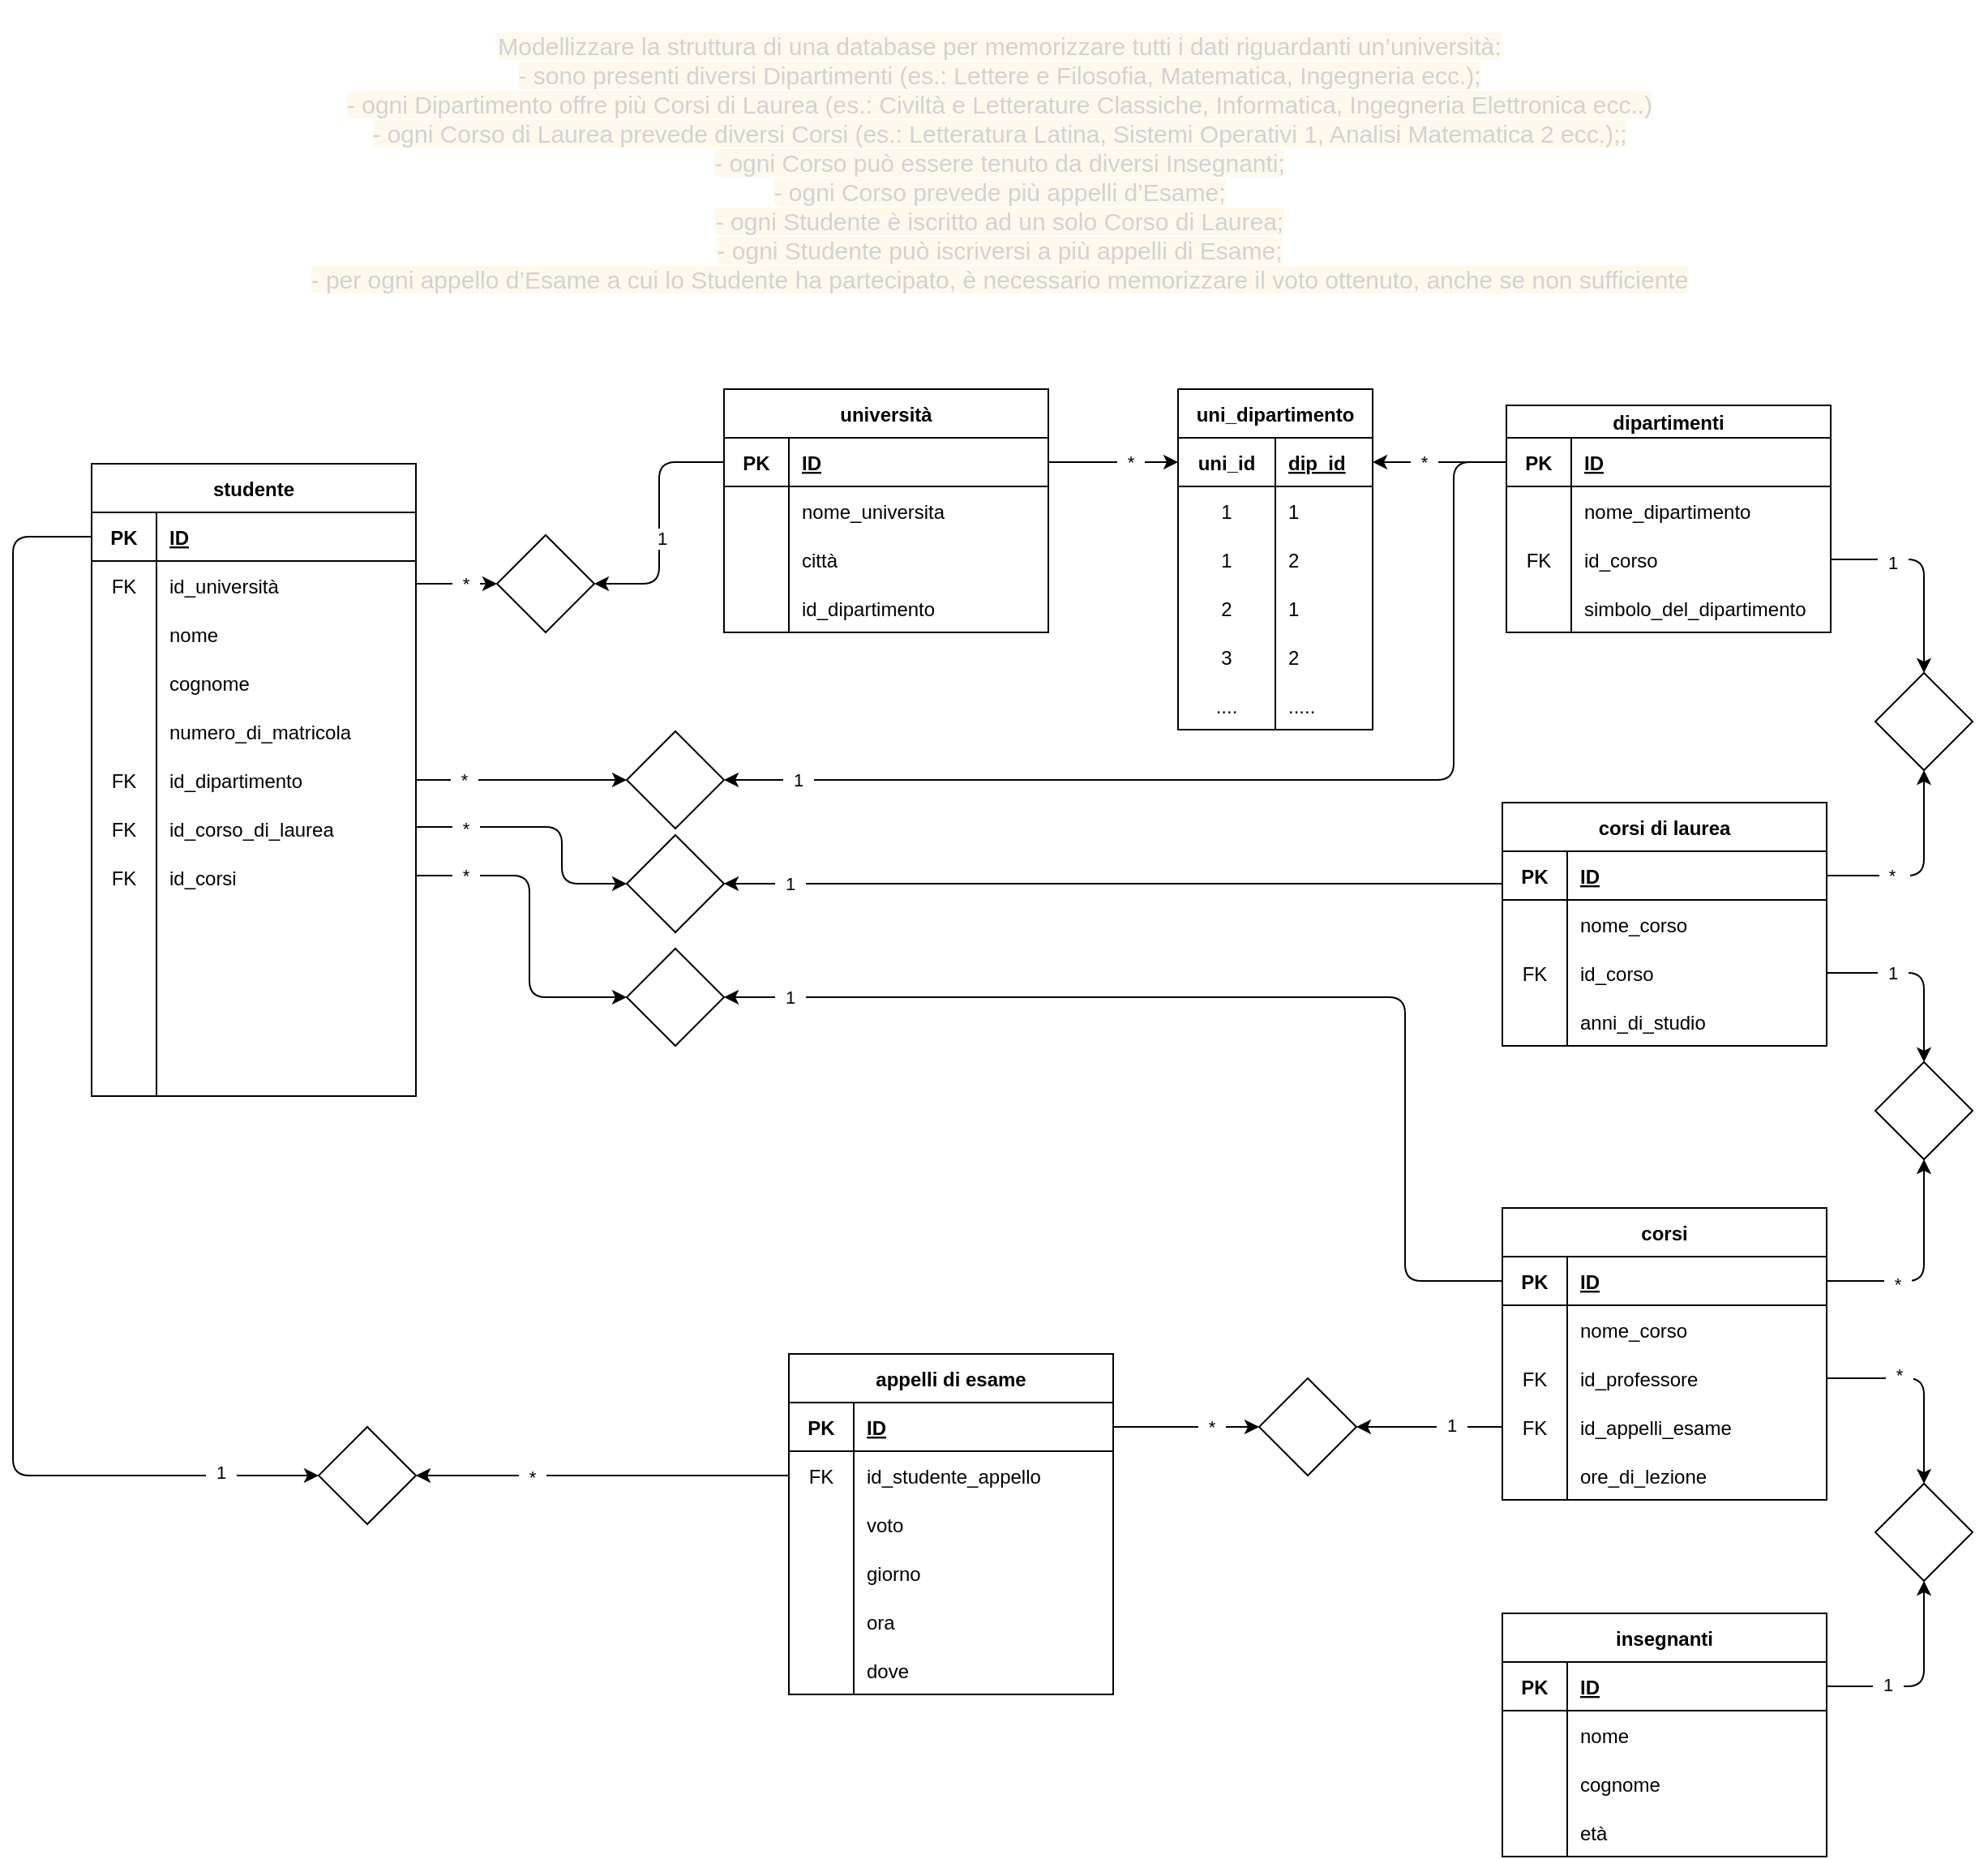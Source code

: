 <mxfile version="17.1.3" type="github"><diagram id="eFwkfBdgzjxpCtNmtDjy" name="Page-1"><mxGraphModel dx="2031" dy="2246" grid="1" gridSize="10" guides="1" tooltips="1" connect="1" arrows="1" fold="1" page="1" pageScale="1" pageWidth="827" pageHeight="1169" math="0" shadow="0"><root><mxCell id="0"/><mxCell id="1" parent="0"/><mxCell id="2TdrG4IFgvrygLCkJ59W-4" value="&lt;span style=&quot;color: rgb(209 , 210 , 211) ; font-size: 15px ; text-align: left ; background-color: rgba(242 , 199 , 68 , 0.1)&quot;&gt;Modellizzare la struttura di una database per memorizzare tutti i dati riguardanti un’università:&lt;/span&gt;&lt;br style=&quot;box-sizing: inherit ; color: rgb(209 , 210 , 211) ; font-size: 15px ; text-align: left ; background-color: rgba(242 , 199 , 68 , 0.1)&quot;&gt;&lt;span style=&quot;color: rgb(209 , 210 , 211) ; font-size: 15px ; text-align: left ; background-color: rgba(242 , 199 , 68 , 0.1)&quot;&gt;- sono presenti diversi Dipartimenti (es.: Lettere e Filosofia, Matematica, Ingegneria ecc.);&lt;/span&gt;&lt;br style=&quot;box-sizing: inherit ; color: rgb(209 , 210 , 211) ; font-size: 15px ; text-align: left ; background-color: rgba(242 , 199 , 68 , 0.1)&quot;&gt;&lt;span style=&quot;color: rgb(209 , 210 , 211) ; font-size: 15px ; text-align: left ; background-color: rgba(242 , 199 , 68 , 0.1)&quot;&gt;- ogni Dipartimento offre più Corsi di Laurea (es.: Civiltà e Letterature Classiche, Informatica, Ingegneria Elettronica ecc..)&lt;/span&gt;&lt;br style=&quot;box-sizing: inherit ; color: rgb(209 , 210 , 211) ; font-size: 15px ; text-align: left ; background-color: rgba(242 , 199 , 68 , 0.1)&quot;&gt;&lt;span style=&quot;color: rgb(209 , 210 , 211) ; font-size: 15px ; text-align: left ; background-color: rgba(242 , 199 , 68 , 0.1)&quot;&gt;- ogni Corso di Laurea prevede diversi Corsi (es.: Letteratura Latina, Sistemi Operativi 1, Analisi Matematica 2 ecc.);;&lt;/span&gt;&lt;br style=&quot;box-sizing: inherit ; color: rgb(209 , 210 , 211) ; font-size: 15px ; text-align: left ; background-color: rgba(242 , 199 , 68 , 0.1)&quot;&gt;&lt;span style=&quot;color: rgb(209 , 210 , 211) ; font-size: 15px ; text-align: left ; background-color: rgba(242 , 199 , 68 , 0.1)&quot;&gt;- ogni Corso può essere tenuto da diversi Insegnanti;&lt;/span&gt;&lt;br style=&quot;box-sizing: inherit ; color: rgb(209 , 210 , 211) ; font-size: 15px ; text-align: left ; background-color: rgba(242 , 199 , 68 , 0.1)&quot;&gt;&lt;span style=&quot;color: rgb(209 , 210 , 211) ; font-size: 15px ; text-align: left ; background-color: rgba(242 , 199 , 68 , 0.1)&quot;&gt;- ogni Corso prevede più appelli d’Esame;&lt;/span&gt;&lt;br style=&quot;box-sizing: inherit ; color: rgb(209 , 210 , 211) ; font-size: 15px ; text-align: left ; background-color: rgba(242 , 199 , 68 , 0.1)&quot;&gt;&lt;span style=&quot;color: rgb(209 , 210 , 211) ; font-size: 15px ; text-align: left ; background-color: rgba(242 , 199 , 68 , 0.1)&quot;&gt;- ogni Studente è iscritto ad un solo Corso di Laurea;&lt;/span&gt;&lt;br style=&quot;box-sizing: inherit ; color: rgb(209 , 210 , 211) ; font-size: 15px ; text-align: left ; background-color: rgba(242 , 199 , 68 , 0.1)&quot;&gt;&lt;span style=&quot;color: rgb(209 , 210 , 211) ; font-size: 15px ; text-align: left ; background-color: rgba(242 , 199 , 68 , 0.1)&quot;&gt;- ogni Studente può iscriversi a più appelli di Esame;&lt;/span&gt;&lt;br style=&quot;box-sizing: inherit ; color: rgb(209 , 210 , 211) ; font-size: 15px ; text-align: left ; background-color: rgba(242 , 199 , 68 , 0.1)&quot;&gt;&lt;span style=&quot;color: rgb(209 , 210 , 211) ; font-size: 15px ; text-align: left ; background-color: rgba(242 , 199 , 68 , 0.1)&quot;&gt;- per ogni appello d’Esame a cui lo Studente ha partecipato, è necessario memorizzare il voto ottenuto, anche se non sufficiente&lt;/span&gt;" style="text;html=1;strokeColor=none;fillColor=none;align=center;verticalAlign=middle;whiteSpace=wrap;rounded=0;" vertex="1" parent="1"><mxGeometry x="220" y="-1160" width="1217" height="200" as="geometry"/></mxCell><mxCell id="2TdrG4IFgvrygLCkJ59W-5" value="università" style="shape=table;startSize=30;container=1;collapsible=1;childLayout=tableLayout;fixedRows=1;rowLines=0;fontStyle=1;align=center;resizeLast=1;" vertex="1" parent="1"><mxGeometry x="658.5" y="-920" width="200" height="150" as="geometry"/></mxCell><mxCell id="2TdrG4IFgvrygLCkJ59W-6" value="" style="shape=tableRow;horizontal=0;startSize=0;swimlaneHead=0;swimlaneBody=0;fillColor=none;collapsible=0;dropTarget=0;points=[[0,0.5],[1,0.5]];portConstraint=eastwest;top=0;left=0;right=0;bottom=1;" vertex="1" parent="2TdrG4IFgvrygLCkJ59W-5"><mxGeometry y="30" width="200" height="30" as="geometry"/></mxCell><mxCell id="2TdrG4IFgvrygLCkJ59W-7" value="PK" style="shape=partialRectangle;connectable=0;fillColor=none;top=0;left=0;bottom=0;right=0;fontStyle=1;overflow=hidden;" vertex="1" parent="2TdrG4IFgvrygLCkJ59W-6"><mxGeometry width="40" height="30" as="geometry"><mxRectangle width="40" height="30" as="alternateBounds"/></mxGeometry></mxCell><mxCell id="2TdrG4IFgvrygLCkJ59W-8" value="ID" style="shape=partialRectangle;connectable=0;fillColor=none;top=0;left=0;bottom=0;right=0;align=left;spacingLeft=6;fontStyle=5;overflow=hidden;" vertex="1" parent="2TdrG4IFgvrygLCkJ59W-6"><mxGeometry x="40" width="160" height="30" as="geometry"><mxRectangle width="160" height="30" as="alternateBounds"/></mxGeometry></mxCell><mxCell id="2TdrG4IFgvrygLCkJ59W-9" value="" style="shape=tableRow;horizontal=0;startSize=0;swimlaneHead=0;swimlaneBody=0;fillColor=none;collapsible=0;dropTarget=0;points=[[0,0.5],[1,0.5]];portConstraint=eastwest;top=0;left=0;right=0;bottom=0;" vertex="1" parent="2TdrG4IFgvrygLCkJ59W-5"><mxGeometry y="60" width="200" height="30" as="geometry"/></mxCell><mxCell id="2TdrG4IFgvrygLCkJ59W-10" value="" style="shape=partialRectangle;connectable=0;fillColor=none;top=0;left=0;bottom=0;right=0;editable=1;overflow=hidden;" vertex="1" parent="2TdrG4IFgvrygLCkJ59W-9"><mxGeometry width="40" height="30" as="geometry"><mxRectangle width="40" height="30" as="alternateBounds"/></mxGeometry></mxCell><mxCell id="2TdrG4IFgvrygLCkJ59W-11" value="nome_universita" style="shape=partialRectangle;connectable=0;fillColor=none;top=0;left=0;bottom=0;right=0;align=left;spacingLeft=6;overflow=hidden;" vertex="1" parent="2TdrG4IFgvrygLCkJ59W-9"><mxGeometry x="40" width="160" height="30" as="geometry"><mxRectangle width="160" height="30" as="alternateBounds"/></mxGeometry></mxCell><mxCell id="2TdrG4IFgvrygLCkJ59W-12" value="" style="shape=tableRow;horizontal=0;startSize=0;swimlaneHead=0;swimlaneBody=0;fillColor=none;collapsible=0;dropTarget=0;points=[[0,0.5],[1,0.5]];portConstraint=eastwest;top=0;left=0;right=0;bottom=0;" vertex="1" parent="2TdrG4IFgvrygLCkJ59W-5"><mxGeometry y="90" width="200" height="30" as="geometry"/></mxCell><mxCell id="2TdrG4IFgvrygLCkJ59W-13" value="" style="shape=partialRectangle;connectable=0;fillColor=none;top=0;left=0;bottom=0;right=0;editable=1;overflow=hidden;" vertex="1" parent="2TdrG4IFgvrygLCkJ59W-12"><mxGeometry width="40" height="30" as="geometry"><mxRectangle width="40" height="30" as="alternateBounds"/></mxGeometry></mxCell><mxCell id="2TdrG4IFgvrygLCkJ59W-14" value="città" style="shape=partialRectangle;connectable=0;fillColor=none;top=0;left=0;bottom=0;right=0;align=left;spacingLeft=6;overflow=hidden;" vertex="1" parent="2TdrG4IFgvrygLCkJ59W-12"><mxGeometry x="40" width="160" height="30" as="geometry"><mxRectangle width="160" height="30" as="alternateBounds"/></mxGeometry></mxCell><mxCell id="2TdrG4IFgvrygLCkJ59W-239" style="shape=tableRow;horizontal=0;startSize=0;swimlaneHead=0;swimlaneBody=0;fillColor=none;collapsible=0;dropTarget=0;points=[[0,0.5],[1,0.5]];portConstraint=eastwest;top=0;left=0;right=0;bottom=0;" vertex="1" parent="2TdrG4IFgvrygLCkJ59W-5"><mxGeometry y="120" width="200" height="30" as="geometry"/></mxCell><mxCell id="2TdrG4IFgvrygLCkJ59W-240" style="shape=partialRectangle;connectable=0;fillColor=none;top=0;left=0;bottom=0;right=0;editable=1;overflow=hidden;" vertex="1" parent="2TdrG4IFgvrygLCkJ59W-239"><mxGeometry width="40" height="30" as="geometry"><mxRectangle width="40" height="30" as="alternateBounds"/></mxGeometry></mxCell><mxCell id="2TdrG4IFgvrygLCkJ59W-241" value="id_dipartimento" style="shape=partialRectangle;connectable=0;fillColor=none;top=0;left=0;bottom=0;right=0;align=left;spacingLeft=6;overflow=hidden;" vertex="1" parent="2TdrG4IFgvrygLCkJ59W-239"><mxGeometry x="40" width="160" height="30" as="geometry"><mxRectangle width="160" height="30" as="alternateBounds"/></mxGeometry></mxCell><mxCell id="2TdrG4IFgvrygLCkJ59W-31" value="dipartimenti" style="shape=table;startSize=20;container=1;collapsible=1;childLayout=tableLayout;fixedRows=1;rowLines=0;fontStyle=1;align=center;resizeLast=1;" vertex="1" parent="1"><mxGeometry x="1141" y="-910" width="200" height="140" as="geometry"/></mxCell><mxCell id="2TdrG4IFgvrygLCkJ59W-32" value="" style="shape=tableRow;horizontal=0;startSize=0;swimlaneHead=0;swimlaneBody=0;fillColor=none;collapsible=0;dropTarget=0;points=[[0,0.5],[1,0.5]];portConstraint=eastwest;top=0;left=0;right=0;bottom=1;" vertex="1" parent="2TdrG4IFgvrygLCkJ59W-31"><mxGeometry y="20" width="200" height="30" as="geometry"/></mxCell><mxCell id="2TdrG4IFgvrygLCkJ59W-33" value="PK" style="shape=partialRectangle;connectable=0;fillColor=none;top=0;left=0;bottom=0;right=0;fontStyle=1;overflow=hidden;" vertex="1" parent="2TdrG4IFgvrygLCkJ59W-32"><mxGeometry width="40" height="30" as="geometry"><mxRectangle width="40" height="30" as="alternateBounds"/></mxGeometry></mxCell><mxCell id="2TdrG4IFgvrygLCkJ59W-34" value="ID" style="shape=partialRectangle;connectable=0;fillColor=none;top=0;left=0;bottom=0;right=0;align=left;spacingLeft=6;fontStyle=5;overflow=hidden;" vertex="1" parent="2TdrG4IFgvrygLCkJ59W-32"><mxGeometry x="40" width="160" height="30" as="geometry"><mxRectangle width="160" height="30" as="alternateBounds"/></mxGeometry></mxCell><mxCell id="2TdrG4IFgvrygLCkJ59W-35" value="" style="shape=tableRow;horizontal=0;startSize=0;swimlaneHead=0;swimlaneBody=0;fillColor=none;collapsible=0;dropTarget=0;points=[[0,0.5],[1,0.5]];portConstraint=eastwest;top=0;left=0;right=0;bottom=0;" vertex="1" parent="2TdrG4IFgvrygLCkJ59W-31"><mxGeometry y="50" width="200" height="30" as="geometry"/></mxCell><mxCell id="2TdrG4IFgvrygLCkJ59W-36" value="" style="shape=partialRectangle;connectable=0;fillColor=none;top=0;left=0;bottom=0;right=0;editable=1;overflow=hidden;" vertex="1" parent="2TdrG4IFgvrygLCkJ59W-35"><mxGeometry width="40" height="30" as="geometry"><mxRectangle width="40" height="30" as="alternateBounds"/></mxGeometry></mxCell><mxCell id="2TdrG4IFgvrygLCkJ59W-37" value="nome_dipartimento" style="shape=partialRectangle;connectable=0;fillColor=none;top=0;left=0;bottom=0;right=0;align=left;spacingLeft=6;overflow=hidden;" vertex="1" parent="2TdrG4IFgvrygLCkJ59W-35"><mxGeometry x="40" width="160" height="30" as="geometry"><mxRectangle width="160" height="30" as="alternateBounds"/></mxGeometry></mxCell><mxCell id="2TdrG4IFgvrygLCkJ59W-41" value="" style="shape=tableRow;horizontal=0;startSize=0;swimlaneHead=0;swimlaneBody=0;fillColor=none;collapsible=0;dropTarget=0;points=[[0,0.5],[1,0.5]];portConstraint=eastwest;top=0;left=0;right=0;bottom=0;" vertex="1" parent="2TdrG4IFgvrygLCkJ59W-31"><mxGeometry y="80" width="200" height="30" as="geometry"/></mxCell><mxCell id="2TdrG4IFgvrygLCkJ59W-42" value="FK" style="shape=partialRectangle;connectable=0;fillColor=none;top=0;left=0;bottom=0;right=0;editable=1;overflow=hidden;" vertex="1" parent="2TdrG4IFgvrygLCkJ59W-41"><mxGeometry width="40" height="30" as="geometry"><mxRectangle width="40" height="30" as="alternateBounds"/></mxGeometry></mxCell><mxCell id="2TdrG4IFgvrygLCkJ59W-43" value="id_corso" style="shape=partialRectangle;connectable=0;fillColor=none;top=0;left=0;bottom=0;right=0;align=left;spacingLeft=6;overflow=hidden;" vertex="1" parent="2TdrG4IFgvrygLCkJ59W-41"><mxGeometry x="40" width="160" height="30" as="geometry"><mxRectangle width="160" height="30" as="alternateBounds"/></mxGeometry></mxCell><mxCell id="2TdrG4IFgvrygLCkJ59W-38" value="" style="shape=tableRow;horizontal=0;startSize=0;swimlaneHead=0;swimlaneBody=0;fillColor=none;collapsible=0;dropTarget=0;points=[[0,0.5],[1,0.5]];portConstraint=eastwest;top=0;left=0;right=0;bottom=0;" vertex="1" parent="2TdrG4IFgvrygLCkJ59W-31"><mxGeometry y="110" width="200" height="30" as="geometry"/></mxCell><mxCell id="2TdrG4IFgvrygLCkJ59W-39" value="" style="shape=partialRectangle;connectable=0;fillColor=none;top=0;left=0;bottom=0;right=0;editable=1;overflow=hidden;" vertex="1" parent="2TdrG4IFgvrygLCkJ59W-38"><mxGeometry width="40" height="30" as="geometry"><mxRectangle width="40" height="30" as="alternateBounds"/></mxGeometry></mxCell><mxCell id="2TdrG4IFgvrygLCkJ59W-40" value="simbolo_del_dipartimento" style="shape=partialRectangle;connectable=0;fillColor=none;top=0;left=0;bottom=0;right=0;align=left;spacingLeft=6;overflow=hidden;" vertex="1" parent="2TdrG4IFgvrygLCkJ59W-38"><mxGeometry x="40" width="160" height="30" as="geometry"><mxRectangle width="160" height="30" as="alternateBounds"/></mxGeometry></mxCell><mxCell id="2TdrG4IFgvrygLCkJ59W-44" value="corsi di laurea" style="shape=table;startSize=30;container=1;collapsible=1;childLayout=tableLayout;fixedRows=1;rowLines=0;fontStyle=1;align=center;resizeLast=1;" vertex="1" parent="1"><mxGeometry x="1138.5" y="-665" width="200" height="150" as="geometry"/></mxCell><mxCell id="2TdrG4IFgvrygLCkJ59W-45" value="" style="shape=tableRow;horizontal=0;startSize=0;swimlaneHead=0;swimlaneBody=0;fillColor=none;collapsible=0;dropTarget=0;points=[[0,0.5],[1,0.5]];portConstraint=eastwest;top=0;left=0;right=0;bottom=1;" vertex="1" parent="2TdrG4IFgvrygLCkJ59W-44"><mxGeometry y="30" width="200" height="30" as="geometry"/></mxCell><mxCell id="2TdrG4IFgvrygLCkJ59W-46" value="PK" style="shape=partialRectangle;connectable=0;fillColor=none;top=0;left=0;bottom=0;right=0;fontStyle=1;overflow=hidden;" vertex="1" parent="2TdrG4IFgvrygLCkJ59W-45"><mxGeometry width="40" height="30" as="geometry"><mxRectangle width="40" height="30" as="alternateBounds"/></mxGeometry></mxCell><mxCell id="2TdrG4IFgvrygLCkJ59W-47" value="ID" style="shape=partialRectangle;connectable=0;fillColor=none;top=0;left=0;bottom=0;right=0;align=left;spacingLeft=6;fontStyle=5;overflow=hidden;" vertex="1" parent="2TdrG4IFgvrygLCkJ59W-45"><mxGeometry x="40" width="160" height="30" as="geometry"><mxRectangle width="160" height="30" as="alternateBounds"/></mxGeometry></mxCell><mxCell id="2TdrG4IFgvrygLCkJ59W-48" value="" style="shape=tableRow;horizontal=0;startSize=0;swimlaneHead=0;swimlaneBody=0;fillColor=none;collapsible=0;dropTarget=0;points=[[0,0.5],[1,0.5]];portConstraint=eastwest;top=0;left=0;right=0;bottom=0;" vertex="1" parent="2TdrG4IFgvrygLCkJ59W-44"><mxGeometry y="60" width="200" height="30" as="geometry"/></mxCell><mxCell id="2TdrG4IFgvrygLCkJ59W-49" value="" style="shape=partialRectangle;connectable=0;fillColor=none;top=0;left=0;bottom=0;right=0;editable=1;overflow=hidden;" vertex="1" parent="2TdrG4IFgvrygLCkJ59W-48"><mxGeometry width="40" height="30" as="geometry"><mxRectangle width="40" height="30" as="alternateBounds"/></mxGeometry></mxCell><mxCell id="2TdrG4IFgvrygLCkJ59W-50" value="nome_corso" style="shape=partialRectangle;connectable=0;fillColor=none;top=0;left=0;bottom=0;right=0;align=left;spacingLeft=6;overflow=hidden;" vertex="1" parent="2TdrG4IFgvrygLCkJ59W-48"><mxGeometry x="40" width="160" height="30" as="geometry"><mxRectangle width="160" height="30" as="alternateBounds"/></mxGeometry></mxCell><mxCell id="2TdrG4IFgvrygLCkJ59W-155" style="shape=tableRow;horizontal=0;startSize=0;swimlaneHead=0;swimlaneBody=0;fillColor=none;collapsible=0;dropTarget=0;points=[[0,0.5],[1,0.5]];portConstraint=eastwest;top=0;left=0;right=0;bottom=0;" vertex="1" parent="2TdrG4IFgvrygLCkJ59W-44"><mxGeometry y="90" width="200" height="30" as="geometry"/></mxCell><mxCell id="2TdrG4IFgvrygLCkJ59W-156" value="FK" style="shape=partialRectangle;connectable=0;fillColor=none;top=0;left=0;bottom=0;right=0;editable=1;overflow=hidden;" vertex="1" parent="2TdrG4IFgvrygLCkJ59W-155"><mxGeometry width="40" height="30" as="geometry"><mxRectangle width="40" height="30" as="alternateBounds"/></mxGeometry></mxCell><mxCell id="2TdrG4IFgvrygLCkJ59W-157" value="id_corso" style="shape=partialRectangle;connectable=0;fillColor=none;top=0;left=0;bottom=0;right=0;align=left;spacingLeft=6;overflow=hidden;" vertex="1" parent="2TdrG4IFgvrygLCkJ59W-155"><mxGeometry x="40" width="160" height="30" as="geometry"><mxRectangle width="160" height="30" as="alternateBounds"/></mxGeometry></mxCell><mxCell id="2TdrG4IFgvrygLCkJ59W-149" style="shape=tableRow;horizontal=0;startSize=0;swimlaneHead=0;swimlaneBody=0;fillColor=none;collapsible=0;dropTarget=0;points=[[0,0.5],[1,0.5]];portConstraint=eastwest;top=0;left=0;right=0;bottom=0;" vertex="1" parent="2TdrG4IFgvrygLCkJ59W-44"><mxGeometry y="120" width="200" height="30" as="geometry"/></mxCell><mxCell id="2TdrG4IFgvrygLCkJ59W-150" value="" style="shape=partialRectangle;connectable=0;fillColor=none;top=0;left=0;bottom=0;right=0;editable=1;overflow=hidden;" vertex="1" parent="2TdrG4IFgvrygLCkJ59W-149"><mxGeometry width="40" height="30" as="geometry"><mxRectangle width="40" height="30" as="alternateBounds"/></mxGeometry></mxCell><mxCell id="2TdrG4IFgvrygLCkJ59W-151" value="anni_di_studio" style="shape=partialRectangle;connectable=0;fillColor=none;top=0;left=0;bottom=0;right=0;align=left;spacingLeft=6;overflow=hidden;" vertex="1" parent="2TdrG4IFgvrygLCkJ59W-149"><mxGeometry x="40" width="160" height="30" as="geometry"><mxRectangle width="160" height="30" as="alternateBounds"/></mxGeometry></mxCell><mxCell id="2TdrG4IFgvrygLCkJ59W-57" value="insegnanti" style="shape=table;startSize=30;container=1;collapsible=1;childLayout=tableLayout;fixedRows=1;rowLines=0;fontStyle=1;align=center;resizeLast=1;" vertex="1" parent="1"><mxGeometry x="1138.5" y="-165" width="200" height="150" as="geometry"/></mxCell><mxCell id="2TdrG4IFgvrygLCkJ59W-58" value="" style="shape=tableRow;horizontal=0;startSize=0;swimlaneHead=0;swimlaneBody=0;fillColor=none;collapsible=0;dropTarget=0;points=[[0,0.5],[1,0.5]];portConstraint=eastwest;top=0;left=0;right=0;bottom=1;" vertex="1" parent="2TdrG4IFgvrygLCkJ59W-57"><mxGeometry y="30" width="200" height="30" as="geometry"/></mxCell><mxCell id="2TdrG4IFgvrygLCkJ59W-59" value="PK" style="shape=partialRectangle;connectable=0;fillColor=none;top=0;left=0;bottom=0;right=0;fontStyle=1;overflow=hidden;" vertex="1" parent="2TdrG4IFgvrygLCkJ59W-58"><mxGeometry width="40" height="30" as="geometry"><mxRectangle width="40" height="30" as="alternateBounds"/></mxGeometry></mxCell><mxCell id="2TdrG4IFgvrygLCkJ59W-60" value="ID" style="shape=partialRectangle;connectable=0;fillColor=none;top=0;left=0;bottom=0;right=0;align=left;spacingLeft=6;fontStyle=5;overflow=hidden;" vertex="1" parent="2TdrG4IFgvrygLCkJ59W-58"><mxGeometry x="40" width="160" height="30" as="geometry"><mxRectangle width="160" height="30" as="alternateBounds"/></mxGeometry></mxCell><mxCell id="2TdrG4IFgvrygLCkJ59W-61" value="" style="shape=tableRow;horizontal=0;startSize=0;swimlaneHead=0;swimlaneBody=0;fillColor=none;collapsible=0;dropTarget=0;points=[[0,0.5],[1,0.5]];portConstraint=eastwest;top=0;left=0;right=0;bottom=0;" vertex="1" parent="2TdrG4IFgvrygLCkJ59W-57"><mxGeometry y="60" width="200" height="30" as="geometry"/></mxCell><mxCell id="2TdrG4IFgvrygLCkJ59W-62" value="" style="shape=partialRectangle;connectable=0;fillColor=none;top=0;left=0;bottom=0;right=0;editable=1;overflow=hidden;" vertex="1" parent="2TdrG4IFgvrygLCkJ59W-61"><mxGeometry width="40" height="30" as="geometry"><mxRectangle width="40" height="30" as="alternateBounds"/></mxGeometry></mxCell><mxCell id="2TdrG4IFgvrygLCkJ59W-63" value="nome" style="shape=partialRectangle;connectable=0;fillColor=none;top=0;left=0;bottom=0;right=0;align=left;spacingLeft=6;overflow=hidden;" vertex="1" parent="2TdrG4IFgvrygLCkJ59W-61"><mxGeometry x="40" width="160" height="30" as="geometry"><mxRectangle width="160" height="30" as="alternateBounds"/></mxGeometry></mxCell><mxCell id="2TdrG4IFgvrygLCkJ59W-64" value="" style="shape=tableRow;horizontal=0;startSize=0;swimlaneHead=0;swimlaneBody=0;fillColor=none;collapsible=0;dropTarget=0;points=[[0,0.5],[1,0.5]];portConstraint=eastwest;top=0;left=0;right=0;bottom=0;" vertex="1" parent="2TdrG4IFgvrygLCkJ59W-57"><mxGeometry y="90" width="200" height="30" as="geometry"/></mxCell><mxCell id="2TdrG4IFgvrygLCkJ59W-65" value="" style="shape=partialRectangle;connectable=0;fillColor=none;top=0;left=0;bottom=0;right=0;editable=1;overflow=hidden;" vertex="1" parent="2TdrG4IFgvrygLCkJ59W-64"><mxGeometry width="40" height="30" as="geometry"><mxRectangle width="40" height="30" as="alternateBounds"/></mxGeometry></mxCell><mxCell id="2TdrG4IFgvrygLCkJ59W-66" value="cognome" style="shape=partialRectangle;connectable=0;fillColor=none;top=0;left=0;bottom=0;right=0;align=left;spacingLeft=6;overflow=hidden;" vertex="1" parent="2TdrG4IFgvrygLCkJ59W-64"><mxGeometry x="40" width="160" height="30" as="geometry"><mxRectangle width="160" height="30" as="alternateBounds"/></mxGeometry></mxCell><mxCell id="2TdrG4IFgvrygLCkJ59W-67" value="" style="shape=tableRow;horizontal=0;startSize=0;swimlaneHead=0;swimlaneBody=0;fillColor=none;collapsible=0;dropTarget=0;points=[[0,0.5],[1,0.5]];portConstraint=eastwest;top=0;left=0;right=0;bottom=0;" vertex="1" parent="2TdrG4IFgvrygLCkJ59W-57"><mxGeometry y="120" width="200" height="30" as="geometry"/></mxCell><mxCell id="2TdrG4IFgvrygLCkJ59W-68" value="" style="shape=partialRectangle;connectable=0;fillColor=none;top=0;left=0;bottom=0;right=0;editable=1;overflow=hidden;" vertex="1" parent="2TdrG4IFgvrygLCkJ59W-67"><mxGeometry width="40" height="30" as="geometry"><mxRectangle width="40" height="30" as="alternateBounds"/></mxGeometry></mxCell><mxCell id="2TdrG4IFgvrygLCkJ59W-69" value="età" style="shape=partialRectangle;connectable=0;fillColor=none;top=0;left=0;bottom=0;right=0;align=left;spacingLeft=6;overflow=hidden;" vertex="1" parent="2TdrG4IFgvrygLCkJ59W-67"><mxGeometry x="40" width="160" height="30" as="geometry"><mxRectangle width="160" height="30" as="alternateBounds"/></mxGeometry></mxCell><mxCell id="2TdrG4IFgvrygLCkJ59W-70" value="appelli di esame" style="shape=table;startSize=30;container=1;collapsible=1;childLayout=tableLayout;fixedRows=1;rowLines=0;fontStyle=1;align=center;resizeLast=1;" vertex="1" parent="1"><mxGeometry x="698.5" y="-325" width="200" height="210" as="geometry"/></mxCell><mxCell id="2TdrG4IFgvrygLCkJ59W-71" value="" style="shape=tableRow;horizontal=0;startSize=0;swimlaneHead=0;swimlaneBody=0;fillColor=none;collapsible=0;dropTarget=0;points=[[0,0.5],[1,0.5]];portConstraint=eastwest;top=0;left=0;right=0;bottom=1;" vertex="1" parent="2TdrG4IFgvrygLCkJ59W-70"><mxGeometry y="30" width="200" height="30" as="geometry"/></mxCell><mxCell id="2TdrG4IFgvrygLCkJ59W-72" value="PK" style="shape=partialRectangle;connectable=0;fillColor=none;top=0;left=0;bottom=0;right=0;fontStyle=1;overflow=hidden;" vertex="1" parent="2TdrG4IFgvrygLCkJ59W-71"><mxGeometry width="40" height="30" as="geometry"><mxRectangle width="40" height="30" as="alternateBounds"/></mxGeometry></mxCell><mxCell id="2TdrG4IFgvrygLCkJ59W-73" value="ID" style="shape=partialRectangle;connectable=0;fillColor=none;top=0;left=0;bottom=0;right=0;align=left;spacingLeft=6;fontStyle=5;overflow=hidden;" vertex="1" parent="2TdrG4IFgvrygLCkJ59W-71"><mxGeometry x="40" width="160" height="30" as="geometry"><mxRectangle width="160" height="30" as="alternateBounds"/></mxGeometry></mxCell><mxCell id="2TdrG4IFgvrygLCkJ59W-74" value="" style="shape=tableRow;horizontal=0;startSize=0;swimlaneHead=0;swimlaneBody=0;fillColor=none;collapsible=0;dropTarget=0;points=[[0,0.5],[1,0.5]];portConstraint=eastwest;top=0;left=0;right=0;bottom=0;" vertex="1" parent="2TdrG4IFgvrygLCkJ59W-70"><mxGeometry y="60" width="200" height="30" as="geometry"/></mxCell><mxCell id="2TdrG4IFgvrygLCkJ59W-75" value="FK" style="shape=partialRectangle;connectable=0;fillColor=none;top=0;left=0;bottom=0;right=0;editable=1;overflow=hidden;" vertex="1" parent="2TdrG4IFgvrygLCkJ59W-74"><mxGeometry width="40" height="30" as="geometry"><mxRectangle width="40" height="30" as="alternateBounds"/></mxGeometry></mxCell><mxCell id="2TdrG4IFgvrygLCkJ59W-76" value="id_studente_appello" style="shape=partialRectangle;connectable=0;fillColor=none;top=0;left=0;bottom=0;right=0;align=left;spacingLeft=6;overflow=hidden;" vertex="1" parent="2TdrG4IFgvrygLCkJ59W-74"><mxGeometry x="40" width="160" height="30" as="geometry"><mxRectangle width="160" height="30" as="alternateBounds"/></mxGeometry></mxCell><mxCell id="2TdrG4IFgvrygLCkJ59W-384" style="shape=tableRow;horizontal=0;startSize=0;swimlaneHead=0;swimlaneBody=0;fillColor=none;collapsible=0;dropTarget=0;points=[[0,0.5],[1,0.5]];portConstraint=eastwest;top=0;left=0;right=0;bottom=0;" vertex="1" parent="2TdrG4IFgvrygLCkJ59W-70"><mxGeometry y="90" width="200" height="30" as="geometry"/></mxCell><mxCell id="2TdrG4IFgvrygLCkJ59W-385" style="shape=partialRectangle;connectable=0;fillColor=none;top=0;left=0;bottom=0;right=0;editable=1;overflow=hidden;" vertex="1" parent="2TdrG4IFgvrygLCkJ59W-384"><mxGeometry width="40" height="30" as="geometry"><mxRectangle width="40" height="30" as="alternateBounds"/></mxGeometry></mxCell><mxCell id="2TdrG4IFgvrygLCkJ59W-386" value="voto" style="shape=partialRectangle;connectable=0;fillColor=none;top=0;left=0;bottom=0;right=0;align=left;spacingLeft=6;overflow=hidden;" vertex="1" parent="2TdrG4IFgvrygLCkJ59W-384"><mxGeometry x="40" width="160" height="30" as="geometry"><mxRectangle width="160" height="30" as="alternateBounds"/></mxGeometry></mxCell><mxCell id="2TdrG4IFgvrygLCkJ59W-77" value="" style="shape=tableRow;horizontal=0;startSize=0;swimlaneHead=0;swimlaneBody=0;fillColor=none;collapsible=0;dropTarget=0;points=[[0,0.5],[1,0.5]];portConstraint=eastwest;top=0;left=0;right=0;bottom=0;" vertex="1" parent="2TdrG4IFgvrygLCkJ59W-70"><mxGeometry y="120" width="200" height="30" as="geometry"/></mxCell><mxCell id="2TdrG4IFgvrygLCkJ59W-78" value="" style="shape=partialRectangle;connectable=0;fillColor=none;top=0;left=0;bottom=0;right=0;editable=1;overflow=hidden;" vertex="1" parent="2TdrG4IFgvrygLCkJ59W-77"><mxGeometry width="40" height="30" as="geometry"><mxRectangle width="40" height="30" as="alternateBounds"/></mxGeometry></mxCell><mxCell id="2TdrG4IFgvrygLCkJ59W-79" value="giorno" style="shape=partialRectangle;connectable=0;fillColor=none;top=0;left=0;bottom=0;right=0;align=left;spacingLeft=6;overflow=hidden;" vertex="1" parent="2TdrG4IFgvrygLCkJ59W-77"><mxGeometry x="40" width="160" height="30" as="geometry"><mxRectangle width="160" height="30" as="alternateBounds"/></mxGeometry></mxCell><mxCell id="2TdrG4IFgvrygLCkJ59W-80" value="" style="shape=tableRow;horizontal=0;startSize=0;swimlaneHead=0;swimlaneBody=0;fillColor=none;collapsible=0;dropTarget=0;points=[[0,0.5],[1,0.5]];portConstraint=eastwest;top=0;left=0;right=0;bottom=0;" vertex="1" parent="2TdrG4IFgvrygLCkJ59W-70"><mxGeometry y="150" width="200" height="30" as="geometry"/></mxCell><mxCell id="2TdrG4IFgvrygLCkJ59W-81" value="" style="shape=partialRectangle;connectable=0;fillColor=none;top=0;left=0;bottom=0;right=0;editable=1;overflow=hidden;" vertex="1" parent="2TdrG4IFgvrygLCkJ59W-80"><mxGeometry width="40" height="30" as="geometry"><mxRectangle width="40" height="30" as="alternateBounds"/></mxGeometry></mxCell><mxCell id="2TdrG4IFgvrygLCkJ59W-82" value="ora" style="shape=partialRectangle;connectable=0;fillColor=none;top=0;left=0;bottom=0;right=0;align=left;spacingLeft=6;overflow=hidden;" vertex="1" parent="2TdrG4IFgvrygLCkJ59W-80"><mxGeometry x="40" width="160" height="30" as="geometry"><mxRectangle width="160" height="30" as="alternateBounds"/></mxGeometry></mxCell><mxCell id="2TdrG4IFgvrygLCkJ59W-366" style="shape=tableRow;horizontal=0;startSize=0;swimlaneHead=0;swimlaneBody=0;fillColor=none;collapsible=0;dropTarget=0;points=[[0,0.5],[1,0.5]];portConstraint=eastwest;top=0;left=0;right=0;bottom=0;" vertex="1" parent="2TdrG4IFgvrygLCkJ59W-70"><mxGeometry y="180" width="200" height="30" as="geometry"/></mxCell><mxCell id="2TdrG4IFgvrygLCkJ59W-367" style="shape=partialRectangle;connectable=0;fillColor=none;top=0;left=0;bottom=0;right=0;editable=1;overflow=hidden;" vertex="1" parent="2TdrG4IFgvrygLCkJ59W-366"><mxGeometry width="40" height="30" as="geometry"><mxRectangle width="40" height="30" as="alternateBounds"/></mxGeometry></mxCell><mxCell id="2TdrG4IFgvrygLCkJ59W-368" value="dove" style="shape=partialRectangle;connectable=0;fillColor=none;top=0;left=0;bottom=0;right=0;align=left;spacingLeft=6;overflow=hidden;" vertex="1" parent="2TdrG4IFgvrygLCkJ59W-366"><mxGeometry x="40" width="160" height="30" as="geometry"><mxRectangle width="160" height="30" as="alternateBounds"/></mxGeometry></mxCell><mxCell id="2TdrG4IFgvrygLCkJ59W-83" value="studente" style="shape=table;startSize=30;container=1;collapsible=1;childLayout=tableLayout;fixedRows=1;rowLines=0;fontStyle=1;align=center;resizeLast=1;" vertex="1" parent="1"><mxGeometry x="268.5" y="-874" width="200" height="390" as="geometry"/></mxCell><mxCell id="2TdrG4IFgvrygLCkJ59W-84" value="" style="shape=tableRow;horizontal=0;startSize=0;swimlaneHead=0;swimlaneBody=0;fillColor=none;collapsible=0;dropTarget=0;points=[[0,0.5],[1,0.5]];portConstraint=eastwest;top=0;left=0;right=0;bottom=1;" vertex="1" parent="2TdrG4IFgvrygLCkJ59W-83"><mxGeometry y="30" width="200" height="30" as="geometry"/></mxCell><mxCell id="2TdrG4IFgvrygLCkJ59W-85" value="PK" style="shape=partialRectangle;connectable=0;fillColor=none;top=0;left=0;bottom=0;right=0;fontStyle=1;overflow=hidden;" vertex="1" parent="2TdrG4IFgvrygLCkJ59W-84"><mxGeometry width="40" height="30" as="geometry"><mxRectangle width="40" height="30" as="alternateBounds"/></mxGeometry></mxCell><mxCell id="2TdrG4IFgvrygLCkJ59W-86" value="ID" style="shape=partialRectangle;connectable=0;fillColor=none;top=0;left=0;bottom=0;right=0;align=left;spacingLeft=6;fontStyle=5;overflow=hidden;" vertex="1" parent="2TdrG4IFgvrygLCkJ59W-84"><mxGeometry x="40" width="160" height="30" as="geometry"><mxRectangle width="160" height="30" as="alternateBounds"/></mxGeometry></mxCell><mxCell id="2TdrG4IFgvrygLCkJ59W-105" style="shape=tableRow;horizontal=0;startSize=0;swimlaneHead=0;swimlaneBody=0;fillColor=none;collapsible=0;dropTarget=0;points=[[0,0.5],[1,0.5]];portConstraint=eastwest;top=0;left=0;right=0;bottom=0;" vertex="1" parent="2TdrG4IFgvrygLCkJ59W-83"><mxGeometry y="60" width="200" height="30" as="geometry"/></mxCell><mxCell id="2TdrG4IFgvrygLCkJ59W-106" value="FK" style="shape=partialRectangle;connectable=0;fillColor=none;top=0;left=0;bottom=0;right=0;editable=1;overflow=hidden;" vertex="1" parent="2TdrG4IFgvrygLCkJ59W-105"><mxGeometry width="40" height="30" as="geometry"><mxRectangle width="40" height="30" as="alternateBounds"/></mxGeometry></mxCell><mxCell id="2TdrG4IFgvrygLCkJ59W-107" value="id_università" style="shape=partialRectangle;connectable=0;fillColor=none;top=0;left=0;bottom=0;right=0;align=left;spacingLeft=6;overflow=hidden;" vertex="1" parent="2TdrG4IFgvrygLCkJ59W-105"><mxGeometry x="40" width="160" height="30" as="geometry"><mxRectangle width="160" height="30" as="alternateBounds"/></mxGeometry></mxCell><mxCell id="2TdrG4IFgvrygLCkJ59W-87" value="" style="shape=tableRow;horizontal=0;startSize=0;swimlaneHead=0;swimlaneBody=0;fillColor=none;collapsible=0;dropTarget=0;points=[[0,0.5],[1,0.5]];portConstraint=eastwest;top=0;left=0;right=0;bottom=0;" vertex="1" parent="2TdrG4IFgvrygLCkJ59W-83"><mxGeometry y="90" width="200" height="30" as="geometry"/></mxCell><mxCell id="2TdrG4IFgvrygLCkJ59W-88" value="" style="shape=partialRectangle;connectable=0;fillColor=none;top=0;left=0;bottom=0;right=0;editable=1;overflow=hidden;" vertex="1" parent="2TdrG4IFgvrygLCkJ59W-87"><mxGeometry width="40" height="30" as="geometry"><mxRectangle width="40" height="30" as="alternateBounds"/></mxGeometry></mxCell><mxCell id="2TdrG4IFgvrygLCkJ59W-89" value="nome" style="shape=partialRectangle;connectable=0;fillColor=none;top=0;left=0;bottom=0;right=0;align=left;spacingLeft=6;overflow=hidden;" vertex="1" parent="2TdrG4IFgvrygLCkJ59W-87"><mxGeometry x="40" width="160" height="30" as="geometry"><mxRectangle width="160" height="30" as="alternateBounds"/></mxGeometry></mxCell><mxCell id="2TdrG4IFgvrygLCkJ59W-90" value="" style="shape=tableRow;horizontal=0;startSize=0;swimlaneHead=0;swimlaneBody=0;fillColor=none;collapsible=0;dropTarget=0;points=[[0,0.5],[1,0.5]];portConstraint=eastwest;top=0;left=0;right=0;bottom=0;" vertex="1" parent="2TdrG4IFgvrygLCkJ59W-83"><mxGeometry y="120" width="200" height="30" as="geometry"/></mxCell><mxCell id="2TdrG4IFgvrygLCkJ59W-91" value="" style="shape=partialRectangle;connectable=0;fillColor=none;top=0;left=0;bottom=0;right=0;editable=1;overflow=hidden;" vertex="1" parent="2TdrG4IFgvrygLCkJ59W-90"><mxGeometry width="40" height="30" as="geometry"><mxRectangle width="40" height="30" as="alternateBounds"/></mxGeometry></mxCell><mxCell id="2TdrG4IFgvrygLCkJ59W-92" value="cognome" style="shape=partialRectangle;connectable=0;fillColor=none;top=0;left=0;bottom=0;right=0;align=left;spacingLeft=6;overflow=hidden;" vertex="1" parent="2TdrG4IFgvrygLCkJ59W-90"><mxGeometry x="40" width="160" height="30" as="geometry"><mxRectangle width="160" height="30" as="alternateBounds"/></mxGeometry></mxCell><mxCell id="2TdrG4IFgvrygLCkJ59W-93" value="" style="shape=tableRow;horizontal=0;startSize=0;swimlaneHead=0;swimlaneBody=0;fillColor=none;collapsible=0;dropTarget=0;points=[[0,0.5],[1,0.5]];portConstraint=eastwest;top=0;left=0;right=0;bottom=0;" vertex="1" parent="2TdrG4IFgvrygLCkJ59W-83"><mxGeometry y="150" width="200" height="30" as="geometry"/></mxCell><mxCell id="2TdrG4IFgvrygLCkJ59W-94" value="" style="shape=partialRectangle;connectable=0;fillColor=none;top=0;left=0;bottom=0;right=0;editable=1;overflow=hidden;" vertex="1" parent="2TdrG4IFgvrygLCkJ59W-93"><mxGeometry width="40" height="30" as="geometry"><mxRectangle width="40" height="30" as="alternateBounds"/></mxGeometry></mxCell><mxCell id="2TdrG4IFgvrygLCkJ59W-95" value="numero_di_matricola" style="shape=partialRectangle;connectable=0;fillColor=none;top=0;left=0;bottom=0;right=0;align=left;spacingLeft=6;overflow=hidden;" vertex="1" parent="2TdrG4IFgvrygLCkJ59W-93"><mxGeometry x="40" width="160" height="30" as="geometry"><mxRectangle width="160" height="30" as="alternateBounds"/></mxGeometry></mxCell><mxCell id="2TdrG4IFgvrygLCkJ59W-102" style="shape=tableRow;horizontal=0;startSize=0;swimlaneHead=0;swimlaneBody=0;fillColor=none;collapsible=0;dropTarget=0;points=[[0,0.5],[1,0.5]];portConstraint=eastwest;top=0;left=0;right=0;bottom=0;" vertex="1" parent="2TdrG4IFgvrygLCkJ59W-83"><mxGeometry y="180" width="200" height="30" as="geometry"/></mxCell><mxCell id="2TdrG4IFgvrygLCkJ59W-103" value="FK" style="shape=partialRectangle;connectable=0;fillColor=none;top=0;left=0;bottom=0;right=0;editable=1;overflow=hidden;" vertex="1" parent="2TdrG4IFgvrygLCkJ59W-102"><mxGeometry width="40" height="30" as="geometry"><mxRectangle width="40" height="30" as="alternateBounds"/></mxGeometry></mxCell><mxCell id="2TdrG4IFgvrygLCkJ59W-104" value="id_dipartimento" style="shape=partialRectangle;connectable=0;fillColor=none;top=0;left=0;bottom=0;right=0;align=left;spacingLeft=6;overflow=hidden;" vertex="1" parent="2TdrG4IFgvrygLCkJ59W-102"><mxGeometry x="40" width="160" height="30" as="geometry"><mxRectangle width="160" height="30" as="alternateBounds"/></mxGeometry></mxCell><mxCell id="2TdrG4IFgvrygLCkJ59W-99" style="shape=tableRow;horizontal=0;startSize=0;swimlaneHead=0;swimlaneBody=0;fillColor=none;collapsible=0;dropTarget=0;points=[[0,0.5],[1,0.5]];portConstraint=eastwest;top=0;left=0;right=0;bottom=0;" vertex="1" parent="2TdrG4IFgvrygLCkJ59W-83"><mxGeometry y="210" width="200" height="30" as="geometry"/></mxCell><mxCell id="2TdrG4IFgvrygLCkJ59W-100" value="FK" style="shape=partialRectangle;connectable=0;fillColor=none;top=0;left=0;bottom=0;right=0;editable=1;overflow=hidden;" vertex="1" parent="2TdrG4IFgvrygLCkJ59W-99"><mxGeometry width="40" height="30" as="geometry"><mxRectangle width="40" height="30" as="alternateBounds"/></mxGeometry></mxCell><mxCell id="2TdrG4IFgvrygLCkJ59W-101" value="id_corso_di_laurea" style="shape=partialRectangle;connectable=0;fillColor=none;top=0;left=0;bottom=0;right=0;align=left;spacingLeft=6;overflow=hidden;" vertex="1" parent="2TdrG4IFgvrygLCkJ59W-99"><mxGeometry x="40" width="160" height="30" as="geometry"><mxRectangle width="160" height="30" as="alternateBounds"/></mxGeometry></mxCell><mxCell id="2TdrG4IFgvrygLCkJ59W-108" style="shape=tableRow;horizontal=0;startSize=0;swimlaneHead=0;swimlaneBody=0;fillColor=none;collapsible=0;dropTarget=0;points=[[0,0.5],[1,0.5]];portConstraint=eastwest;top=0;left=0;right=0;bottom=0;" vertex="1" parent="2TdrG4IFgvrygLCkJ59W-83"><mxGeometry y="240" width="200" height="30" as="geometry"/></mxCell><mxCell id="2TdrG4IFgvrygLCkJ59W-109" value="FK" style="shape=partialRectangle;connectable=0;fillColor=none;top=0;left=0;bottom=0;right=0;editable=1;overflow=hidden;" vertex="1" parent="2TdrG4IFgvrygLCkJ59W-108"><mxGeometry width="40" height="30" as="geometry"><mxRectangle width="40" height="30" as="alternateBounds"/></mxGeometry></mxCell><mxCell id="2TdrG4IFgvrygLCkJ59W-110" value="id_corsi" style="shape=partialRectangle;connectable=0;fillColor=none;top=0;left=0;bottom=0;right=0;align=left;spacingLeft=6;overflow=hidden;" vertex="1" parent="2TdrG4IFgvrygLCkJ59W-108"><mxGeometry x="40" width="160" height="30" as="geometry"><mxRectangle width="160" height="30" as="alternateBounds"/></mxGeometry></mxCell><mxCell id="2TdrG4IFgvrygLCkJ59W-96" style="shape=tableRow;horizontal=0;startSize=0;swimlaneHead=0;swimlaneBody=0;fillColor=none;collapsible=0;dropTarget=0;points=[[0,0.5],[1,0.5]];portConstraint=eastwest;top=0;left=0;right=0;bottom=0;" vertex="1" parent="2TdrG4IFgvrygLCkJ59W-83"><mxGeometry y="270" width="200" height="30" as="geometry"/></mxCell><mxCell id="2TdrG4IFgvrygLCkJ59W-97" style="shape=partialRectangle;connectable=0;fillColor=none;top=0;left=0;bottom=0;right=0;editable=1;overflow=hidden;" vertex="1" parent="2TdrG4IFgvrygLCkJ59W-96"><mxGeometry width="40" height="30" as="geometry"><mxRectangle width="40" height="30" as="alternateBounds"/></mxGeometry></mxCell><mxCell id="2TdrG4IFgvrygLCkJ59W-98" style="shape=partialRectangle;connectable=0;fillColor=none;top=0;left=0;bottom=0;right=0;align=left;spacingLeft=6;overflow=hidden;" vertex="1" parent="2TdrG4IFgvrygLCkJ59W-96"><mxGeometry x="40" width="160" height="30" as="geometry"><mxRectangle width="160" height="30" as="alternateBounds"/></mxGeometry></mxCell><mxCell id="2TdrG4IFgvrygLCkJ59W-305" style="shape=tableRow;horizontal=0;startSize=0;swimlaneHead=0;swimlaneBody=0;fillColor=none;collapsible=0;dropTarget=0;points=[[0,0.5],[1,0.5]];portConstraint=eastwest;top=0;left=0;right=0;bottom=0;" vertex="1" parent="2TdrG4IFgvrygLCkJ59W-83"><mxGeometry y="300" width="200" height="30" as="geometry"/></mxCell><mxCell id="2TdrG4IFgvrygLCkJ59W-306" style="shape=partialRectangle;connectable=0;fillColor=none;top=0;left=0;bottom=0;right=0;editable=1;overflow=hidden;" vertex="1" parent="2TdrG4IFgvrygLCkJ59W-305"><mxGeometry width="40" height="30" as="geometry"><mxRectangle width="40" height="30" as="alternateBounds"/></mxGeometry></mxCell><mxCell id="2TdrG4IFgvrygLCkJ59W-307" style="shape=partialRectangle;connectable=0;fillColor=none;top=0;left=0;bottom=0;right=0;align=left;spacingLeft=6;overflow=hidden;" vertex="1" parent="2TdrG4IFgvrygLCkJ59W-305"><mxGeometry x="40" width="160" height="30" as="geometry"><mxRectangle width="160" height="30" as="alternateBounds"/></mxGeometry></mxCell><mxCell id="2TdrG4IFgvrygLCkJ59W-308" style="shape=tableRow;horizontal=0;startSize=0;swimlaneHead=0;swimlaneBody=0;fillColor=none;collapsible=0;dropTarget=0;points=[[0,0.5],[1,0.5]];portConstraint=eastwest;top=0;left=0;right=0;bottom=0;" vertex="1" parent="2TdrG4IFgvrygLCkJ59W-83"><mxGeometry y="330" width="200" height="30" as="geometry"/></mxCell><mxCell id="2TdrG4IFgvrygLCkJ59W-309" style="shape=partialRectangle;connectable=0;fillColor=none;top=0;left=0;bottom=0;right=0;editable=1;overflow=hidden;" vertex="1" parent="2TdrG4IFgvrygLCkJ59W-308"><mxGeometry width="40" height="30" as="geometry"><mxRectangle width="40" height="30" as="alternateBounds"/></mxGeometry></mxCell><mxCell id="2TdrG4IFgvrygLCkJ59W-310" style="shape=partialRectangle;connectable=0;fillColor=none;top=0;left=0;bottom=0;right=0;align=left;spacingLeft=6;overflow=hidden;" vertex="1" parent="2TdrG4IFgvrygLCkJ59W-308"><mxGeometry x="40" width="160" height="30" as="geometry"><mxRectangle width="160" height="30" as="alternateBounds"/></mxGeometry></mxCell><mxCell id="2TdrG4IFgvrygLCkJ59W-311" style="shape=tableRow;horizontal=0;startSize=0;swimlaneHead=0;swimlaneBody=0;fillColor=none;collapsible=0;dropTarget=0;points=[[0,0.5],[1,0.5]];portConstraint=eastwest;top=0;left=0;right=0;bottom=0;" vertex="1" parent="2TdrG4IFgvrygLCkJ59W-83"><mxGeometry y="360" width="200" height="30" as="geometry"/></mxCell><mxCell id="2TdrG4IFgvrygLCkJ59W-312" style="shape=partialRectangle;connectable=0;fillColor=none;top=0;left=0;bottom=0;right=0;editable=1;overflow=hidden;" vertex="1" parent="2TdrG4IFgvrygLCkJ59W-311"><mxGeometry width="40" height="30" as="geometry"><mxRectangle width="40" height="30" as="alternateBounds"/></mxGeometry></mxCell><mxCell id="2TdrG4IFgvrygLCkJ59W-313" style="shape=partialRectangle;connectable=0;fillColor=none;top=0;left=0;bottom=0;right=0;align=left;spacingLeft=6;overflow=hidden;" vertex="1" parent="2TdrG4IFgvrygLCkJ59W-311"><mxGeometry x="40" width="160" height="30" as="geometry"><mxRectangle width="160" height="30" as="alternateBounds"/></mxGeometry></mxCell><mxCell id="2TdrG4IFgvrygLCkJ59W-117" value="" style="rhombus;whiteSpace=wrap;html=1;rounded=0;sketch=0;" vertex="1" parent="1"><mxGeometry x="518.5" y="-830" width="60" height="60" as="geometry"/></mxCell><mxCell id="2TdrG4IFgvrygLCkJ59W-168" style="edgeStyle=orthogonalEdgeStyle;curved=0;rounded=1;sketch=0;orthogonalLoop=1;jettySize=auto;html=1;entryX=0;entryY=0.5;entryDx=0;entryDy=0;" edge="1" parent="1" source="2TdrG4IFgvrygLCkJ59W-105" target="2TdrG4IFgvrygLCkJ59W-117"><mxGeometry relative="1" as="geometry"><Array as="points"><mxPoint x="478.5" y="-800"/><mxPoint x="478.5" y="-800"/></Array></mxGeometry></mxCell><mxCell id="2TdrG4IFgvrygLCkJ59W-169" value="&amp;nbsp; *&amp;nbsp;&amp;nbsp;" style="edgeLabel;html=1;align=center;verticalAlign=middle;resizable=0;points=[];" vertex="1" connectable="0" parent="2TdrG4IFgvrygLCkJ59W-168"><mxGeometry x="-0.273" y="-1" relative="1" as="geometry"><mxPoint x="12" y="-1" as="offset"/></mxGeometry></mxCell><mxCell id="2TdrG4IFgvrygLCkJ59W-204" value="uni_dipartimento" style="shape=table;startSize=30;container=1;collapsible=1;childLayout=tableLayout;fixedRows=1;rowLines=0;fontStyle=1;align=center;resizeLast=1;" vertex="1" parent="1"><mxGeometry x="938.5" y="-920" width="120" height="210" as="geometry"/></mxCell><mxCell id="2TdrG4IFgvrygLCkJ59W-205" value="" style="shape=tableRow;horizontal=0;startSize=0;swimlaneHead=0;swimlaneBody=0;fillColor=none;collapsible=0;dropTarget=0;points=[[0,0.5],[1,0.5]];portConstraint=eastwest;top=0;left=0;right=0;bottom=1;" vertex="1" parent="2TdrG4IFgvrygLCkJ59W-204"><mxGeometry y="30" width="120" height="30" as="geometry"/></mxCell><mxCell id="2TdrG4IFgvrygLCkJ59W-206" value="uni_id" style="shape=partialRectangle;connectable=0;fillColor=none;top=0;left=0;bottom=0;right=0;fontStyle=1;overflow=hidden;" vertex="1" parent="2TdrG4IFgvrygLCkJ59W-205"><mxGeometry width="60" height="30" as="geometry"><mxRectangle width="60" height="30" as="alternateBounds"/></mxGeometry></mxCell><mxCell id="2TdrG4IFgvrygLCkJ59W-207" value="dip_id" style="shape=partialRectangle;connectable=0;fillColor=none;top=0;left=0;bottom=0;right=0;align=left;spacingLeft=6;fontStyle=5;overflow=hidden;" vertex="1" parent="2TdrG4IFgvrygLCkJ59W-205"><mxGeometry x="60" width="60" height="30" as="geometry"><mxRectangle width="60" height="30" as="alternateBounds"/></mxGeometry></mxCell><mxCell id="2TdrG4IFgvrygLCkJ59W-208" value="" style="shape=tableRow;horizontal=0;startSize=0;swimlaneHead=0;swimlaneBody=0;fillColor=none;collapsible=0;dropTarget=0;points=[[0,0.5],[1,0.5]];portConstraint=eastwest;top=0;left=0;right=0;bottom=0;" vertex="1" parent="2TdrG4IFgvrygLCkJ59W-204"><mxGeometry y="60" width="120" height="30" as="geometry"/></mxCell><mxCell id="2TdrG4IFgvrygLCkJ59W-209" value="1" style="shape=partialRectangle;connectable=0;fillColor=none;top=0;left=0;bottom=0;right=0;editable=1;overflow=hidden;" vertex="1" parent="2TdrG4IFgvrygLCkJ59W-208"><mxGeometry width="60" height="30" as="geometry"><mxRectangle width="60" height="30" as="alternateBounds"/></mxGeometry></mxCell><mxCell id="2TdrG4IFgvrygLCkJ59W-210" value="1" style="shape=partialRectangle;connectable=0;fillColor=none;top=0;left=0;bottom=0;right=0;align=left;spacingLeft=6;overflow=hidden;" vertex="1" parent="2TdrG4IFgvrygLCkJ59W-208"><mxGeometry x="60" width="60" height="30" as="geometry"><mxRectangle width="60" height="30" as="alternateBounds"/></mxGeometry></mxCell><mxCell id="2TdrG4IFgvrygLCkJ59W-211" value="" style="shape=tableRow;horizontal=0;startSize=0;swimlaneHead=0;swimlaneBody=0;fillColor=none;collapsible=0;dropTarget=0;points=[[0,0.5],[1,0.5]];portConstraint=eastwest;top=0;left=0;right=0;bottom=0;" vertex="1" parent="2TdrG4IFgvrygLCkJ59W-204"><mxGeometry y="90" width="120" height="30" as="geometry"/></mxCell><mxCell id="2TdrG4IFgvrygLCkJ59W-212" value="1" style="shape=partialRectangle;connectable=0;fillColor=none;top=0;left=0;bottom=0;right=0;editable=1;overflow=hidden;" vertex="1" parent="2TdrG4IFgvrygLCkJ59W-211"><mxGeometry width="60" height="30" as="geometry"><mxRectangle width="60" height="30" as="alternateBounds"/></mxGeometry></mxCell><mxCell id="2TdrG4IFgvrygLCkJ59W-213" value="2" style="shape=partialRectangle;connectable=0;fillColor=none;top=0;left=0;bottom=0;right=0;align=left;spacingLeft=6;overflow=hidden;" vertex="1" parent="2TdrG4IFgvrygLCkJ59W-211"><mxGeometry x="60" width="60" height="30" as="geometry"><mxRectangle width="60" height="30" as="alternateBounds"/></mxGeometry></mxCell><mxCell id="2TdrG4IFgvrygLCkJ59W-217" style="shape=tableRow;horizontal=0;startSize=0;swimlaneHead=0;swimlaneBody=0;fillColor=none;collapsible=0;dropTarget=0;points=[[0,0.5],[1,0.5]];portConstraint=eastwest;top=0;left=0;right=0;bottom=0;" vertex="1" parent="2TdrG4IFgvrygLCkJ59W-204"><mxGeometry y="120" width="120" height="30" as="geometry"/></mxCell><mxCell id="2TdrG4IFgvrygLCkJ59W-218" value="2" style="shape=partialRectangle;connectable=0;fillColor=none;top=0;left=0;bottom=0;right=0;editable=1;overflow=hidden;" vertex="1" parent="2TdrG4IFgvrygLCkJ59W-217"><mxGeometry width="60" height="30" as="geometry"><mxRectangle width="60" height="30" as="alternateBounds"/></mxGeometry></mxCell><mxCell id="2TdrG4IFgvrygLCkJ59W-219" value="1" style="shape=partialRectangle;connectable=0;fillColor=none;top=0;left=0;bottom=0;right=0;align=left;spacingLeft=6;overflow=hidden;" vertex="1" parent="2TdrG4IFgvrygLCkJ59W-217"><mxGeometry x="60" width="60" height="30" as="geometry"><mxRectangle width="60" height="30" as="alternateBounds"/></mxGeometry></mxCell><mxCell id="2TdrG4IFgvrygLCkJ59W-220" style="shape=tableRow;horizontal=0;startSize=0;swimlaneHead=0;swimlaneBody=0;fillColor=none;collapsible=0;dropTarget=0;points=[[0,0.5],[1,0.5]];portConstraint=eastwest;top=0;left=0;right=0;bottom=0;" vertex="1" parent="2TdrG4IFgvrygLCkJ59W-204"><mxGeometry y="150" width="120" height="30" as="geometry"/></mxCell><mxCell id="2TdrG4IFgvrygLCkJ59W-221" value="3" style="shape=partialRectangle;connectable=0;fillColor=none;top=0;left=0;bottom=0;right=0;editable=1;overflow=hidden;" vertex="1" parent="2TdrG4IFgvrygLCkJ59W-220"><mxGeometry width="60" height="30" as="geometry"><mxRectangle width="60" height="30" as="alternateBounds"/></mxGeometry></mxCell><mxCell id="2TdrG4IFgvrygLCkJ59W-222" value="2" style="shape=partialRectangle;connectable=0;fillColor=none;top=0;left=0;bottom=0;right=0;align=left;spacingLeft=6;overflow=hidden;" vertex="1" parent="2TdrG4IFgvrygLCkJ59W-220"><mxGeometry x="60" width="60" height="30" as="geometry"><mxRectangle width="60" height="30" as="alternateBounds"/></mxGeometry></mxCell><mxCell id="2TdrG4IFgvrygLCkJ59W-214" value="" style="shape=tableRow;horizontal=0;startSize=0;swimlaneHead=0;swimlaneBody=0;fillColor=none;collapsible=0;dropTarget=0;points=[[0,0.5],[1,0.5]];portConstraint=eastwest;top=0;left=0;right=0;bottom=0;" vertex="1" parent="2TdrG4IFgvrygLCkJ59W-204"><mxGeometry y="180" width="120" height="30" as="geometry"/></mxCell><mxCell id="2TdrG4IFgvrygLCkJ59W-215" value="...." style="shape=partialRectangle;connectable=0;fillColor=none;top=0;left=0;bottom=0;right=0;editable=1;overflow=hidden;" vertex="1" parent="2TdrG4IFgvrygLCkJ59W-214"><mxGeometry width="60" height="30" as="geometry"><mxRectangle width="60" height="30" as="alternateBounds"/></mxGeometry></mxCell><mxCell id="2TdrG4IFgvrygLCkJ59W-216" value="....." style="shape=partialRectangle;connectable=0;fillColor=none;top=0;left=0;bottom=0;right=0;align=left;spacingLeft=6;overflow=hidden;" vertex="1" parent="2TdrG4IFgvrygLCkJ59W-214"><mxGeometry x="60" width="60" height="30" as="geometry"><mxRectangle width="60" height="30" as="alternateBounds"/></mxGeometry></mxCell><mxCell id="2TdrG4IFgvrygLCkJ59W-281" style="edgeStyle=orthogonalEdgeStyle;curved=0;rounded=1;sketch=0;orthogonalLoop=1;jettySize=auto;html=1;entryX=1;entryY=0.5;entryDx=0;entryDy=0;" edge="1" parent="1" source="2TdrG4IFgvrygLCkJ59W-32" target="2TdrG4IFgvrygLCkJ59W-205"><mxGeometry relative="1" as="geometry"/></mxCell><mxCell id="2TdrG4IFgvrygLCkJ59W-284" value="&amp;nbsp; *&amp;nbsp;&amp;nbsp;" style="edgeLabel;html=1;align=center;verticalAlign=middle;resizable=0;points=[];" vertex="1" connectable="0" parent="2TdrG4IFgvrygLCkJ59W-281"><mxGeometry x="-0.139" y="-1" relative="1" as="geometry"><mxPoint x="-16" y="1" as="offset"/></mxGeometry></mxCell><mxCell id="2TdrG4IFgvrygLCkJ59W-286" style="edgeStyle=orthogonalEdgeStyle;curved=0;rounded=1;sketch=0;orthogonalLoop=1;jettySize=auto;html=1;entryX=0;entryY=0.5;entryDx=0;entryDy=0;" edge="1" parent="1" source="2TdrG4IFgvrygLCkJ59W-6" target="2TdrG4IFgvrygLCkJ59W-205"><mxGeometry relative="1" as="geometry"/></mxCell><mxCell id="2TdrG4IFgvrygLCkJ59W-287" value="&amp;nbsp; *&amp;nbsp;&amp;nbsp;" style="edgeLabel;html=1;align=center;verticalAlign=middle;resizable=0;points=[];" vertex="1" connectable="0" parent="2TdrG4IFgvrygLCkJ59W-286"><mxGeometry x="-0.25" y="-1" relative="1" as="geometry"><mxPoint x="20" y="-1" as="offset"/></mxGeometry></mxCell><mxCell id="2TdrG4IFgvrygLCkJ59W-292" style="edgeStyle=orthogonalEdgeStyle;curved=0;rounded=1;sketch=0;orthogonalLoop=1;jettySize=auto;html=1;entryX=1;entryY=0.5;entryDx=0;entryDy=0;" edge="1" parent="1" source="2TdrG4IFgvrygLCkJ59W-6" target="2TdrG4IFgvrygLCkJ59W-117"><mxGeometry relative="1" as="geometry"/></mxCell><mxCell id="2TdrG4IFgvrygLCkJ59W-293" value="&amp;nbsp; 1&amp;nbsp;&amp;nbsp;" style="edgeLabel;html=1;align=center;verticalAlign=middle;resizable=0;points=[];" vertex="1" connectable="0" parent="2TdrG4IFgvrygLCkJ59W-292"><mxGeometry x="0.122" y="1" relative="1" as="geometry"><mxPoint as="offset"/></mxGeometry></mxCell><mxCell id="2TdrG4IFgvrygLCkJ59W-296" value="" style="rhombus;whiteSpace=wrap;html=1;rounded=0;sketch=0;" vertex="1" parent="1"><mxGeometry x="598.5" y="-709" width="60" height="60" as="geometry"/></mxCell><mxCell id="2TdrG4IFgvrygLCkJ59W-297" style="edgeStyle=orthogonalEdgeStyle;curved=0;rounded=1;sketch=0;orthogonalLoop=1;jettySize=auto;html=1;" edge="1" parent="1" source="2TdrG4IFgvrygLCkJ59W-102" target="2TdrG4IFgvrygLCkJ59W-296"><mxGeometry relative="1" as="geometry"><Array as="points"><mxPoint x="598.5" y="-685"/><mxPoint x="598.5" y="-685"/></Array></mxGeometry></mxCell><mxCell id="2TdrG4IFgvrygLCkJ59W-300" value="&amp;nbsp; *&amp;nbsp;&amp;nbsp;" style="edgeLabel;html=1;align=center;verticalAlign=middle;resizable=0;points=[];" vertex="1" connectable="0" parent="2TdrG4IFgvrygLCkJ59W-297"><mxGeometry x="-0.256" y="-4" relative="1" as="geometry"><mxPoint x="-19" y="-4" as="offset"/></mxGeometry></mxCell><mxCell id="2TdrG4IFgvrygLCkJ59W-298" style="edgeStyle=orthogonalEdgeStyle;curved=0;rounded=1;sketch=0;orthogonalLoop=1;jettySize=auto;html=1;entryX=1;entryY=0.5;entryDx=0;entryDy=0;exitX=0;exitY=0.5;exitDx=0;exitDy=0;" edge="1" parent="1" source="2TdrG4IFgvrygLCkJ59W-32" target="2TdrG4IFgvrygLCkJ59W-296"><mxGeometry relative="1" as="geometry"><mxPoint x="1138.5" y="-805" as="sourcePoint"/><Array as="points"><mxPoint x="1108.5" y="-875"/><mxPoint x="1108.5" y="-679"/></Array></mxGeometry></mxCell><mxCell id="2TdrG4IFgvrygLCkJ59W-299" value="&amp;nbsp; 1&amp;nbsp;&amp;nbsp;" style="edgeLabel;html=1;align=center;verticalAlign=middle;resizable=0;points=[];" vertex="1" connectable="0" parent="2TdrG4IFgvrygLCkJ59W-298"><mxGeometry x="0.878" y="1" relative="1" as="geometry"><mxPoint x="4" y="-1" as="offset"/></mxGeometry></mxCell><mxCell id="2TdrG4IFgvrygLCkJ59W-302" value="" style="rhombus;whiteSpace=wrap;html=1;rounded=0;sketch=0;" vertex="1" parent="1"><mxGeometry x="598.5" y="-645" width="60" height="60" as="geometry"/></mxCell><mxCell id="2TdrG4IFgvrygLCkJ59W-316" value="" style="rhombus;whiteSpace=wrap;html=1;rounded=0;sketch=0;" vertex="1" parent="1"><mxGeometry x="1368.5" y="-745" width="60" height="60" as="geometry"/></mxCell><mxCell id="2TdrG4IFgvrygLCkJ59W-318" style="edgeStyle=orthogonalEdgeStyle;curved=0;rounded=1;sketch=0;orthogonalLoop=1;jettySize=auto;html=1;entryX=0.5;entryY=1;entryDx=0;entryDy=0;" edge="1" parent="1" source="2TdrG4IFgvrygLCkJ59W-45" target="2TdrG4IFgvrygLCkJ59W-316"><mxGeometry relative="1" as="geometry"/></mxCell><mxCell id="2TdrG4IFgvrygLCkJ59W-320" value="&amp;nbsp; *&amp;nbsp; &amp;nbsp;" style="edgeLabel;html=1;align=center;verticalAlign=middle;resizable=0;points=[];" vertex="1" connectable="0" parent="2TdrG4IFgvrygLCkJ59W-318"><mxGeometry x="-0.333" relative="1" as="geometry"><mxPoint as="offset"/></mxGeometry></mxCell><mxCell id="2TdrG4IFgvrygLCkJ59W-319" style="edgeStyle=orthogonalEdgeStyle;curved=0;rounded=1;sketch=0;orthogonalLoop=1;jettySize=auto;html=1;entryX=0.5;entryY=0;entryDx=0;entryDy=0;" edge="1" parent="1" source="2TdrG4IFgvrygLCkJ59W-41" target="2TdrG4IFgvrygLCkJ59W-316"><mxGeometry relative="1" as="geometry"/></mxCell><mxCell id="2TdrG4IFgvrygLCkJ59W-321" value="&amp;nbsp; 1&amp;nbsp;&amp;nbsp;" style="edgeLabel;html=1;align=center;verticalAlign=middle;resizable=0;points=[];" vertex="1" connectable="0" parent="2TdrG4IFgvrygLCkJ59W-319"><mxGeometry x="-0.407" y="-2" relative="1" as="geometry"><mxPoint as="offset"/></mxGeometry></mxCell><mxCell id="2TdrG4IFgvrygLCkJ59W-323" style="edgeStyle=orthogonalEdgeStyle;curved=0;rounded=1;sketch=0;orthogonalLoop=1;jettySize=auto;html=1;entryX=0;entryY=0.5;entryDx=0;entryDy=0;" edge="1" parent="1" source="2TdrG4IFgvrygLCkJ59W-99" target="2TdrG4IFgvrygLCkJ59W-302"><mxGeometry relative="1" as="geometry"><Array as="points"><mxPoint x="558.5" y="-650"/><mxPoint x="558.5" y="-615"/></Array></mxGeometry></mxCell><mxCell id="2TdrG4IFgvrygLCkJ59W-326" value="&amp;nbsp; *&amp;nbsp;&amp;nbsp;" style="edgeLabel;html=1;align=center;verticalAlign=middle;resizable=0;points=[];" vertex="1" connectable="0" parent="2TdrG4IFgvrygLCkJ59W-323"><mxGeometry x="-0.327" relative="1" as="geometry"><mxPoint x="-25" y="1" as="offset"/></mxGeometry></mxCell><mxCell id="2TdrG4IFgvrygLCkJ59W-324" style="edgeStyle=orthogonalEdgeStyle;curved=0;rounded=1;sketch=0;orthogonalLoop=1;jettySize=auto;html=1;entryX=1;entryY=0.5;entryDx=0;entryDy=0;" edge="1" parent="1" source="2TdrG4IFgvrygLCkJ59W-45" target="2TdrG4IFgvrygLCkJ59W-302"><mxGeometry relative="1" as="geometry"><Array as="points"><mxPoint x="1238.5" y="-615"/></Array></mxGeometry></mxCell><mxCell id="2TdrG4IFgvrygLCkJ59W-325" value="&amp;nbsp; 1&amp;nbsp;&amp;nbsp;" style="edgeLabel;html=1;align=center;verticalAlign=middle;resizable=0;points=[];" vertex="1" connectable="0" parent="2TdrG4IFgvrygLCkJ59W-324"><mxGeometry x="0.832" y="1" relative="1" as="geometry"><mxPoint y="-1" as="offset"/></mxGeometry></mxCell><mxCell id="2TdrG4IFgvrygLCkJ59W-328" value="" style="rhombus;whiteSpace=wrap;html=1;rounded=0;sketch=0;" vertex="1" parent="1"><mxGeometry x="1368.5" y="-505" width="60" height="60" as="geometry"/></mxCell><mxCell id="2TdrG4IFgvrygLCkJ59W-329" style="edgeStyle=orthogonalEdgeStyle;curved=0;rounded=1;sketch=0;orthogonalLoop=1;jettySize=auto;html=1;entryX=0.5;entryY=0;entryDx=0;entryDy=0;" edge="1" parent="1" source="2TdrG4IFgvrygLCkJ59W-155" target="2TdrG4IFgvrygLCkJ59W-328"><mxGeometry relative="1" as="geometry"/></mxCell><mxCell id="2TdrG4IFgvrygLCkJ59W-346" value="&amp;nbsp; 1&amp;nbsp;&amp;nbsp;" style="edgeLabel;html=1;align=center;verticalAlign=middle;resizable=0;points=[];" vertex="1" connectable="0" parent="2TdrG4IFgvrygLCkJ59W-329"><mxGeometry x="-0.424" relative="1" as="geometry"><mxPoint x="7" as="offset"/></mxGeometry></mxCell><mxCell id="2TdrG4IFgvrygLCkJ59W-330" value="corsi" style="shape=table;startSize=30;container=1;collapsible=1;childLayout=tableLayout;fixedRows=1;rowLines=0;fontStyle=1;align=center;resizeLast=1;" vertex="1" parent="1"><mxGeometry x="1138.5" y="-415" width="200" height="180" as="geometry"/></mxCell><mxCell id="2TdrG4IFgvrygLCkJ59W-331" value="" style="shape=tableRow;horizontal=0;startSize=0;swimlaneHead=0;swimlaneBody=0;fillColor=none;collapsible=0;dropTarget=0;points=[[0,0.5],[1,0.5]];portConstraint=eastwest;top=0;left=0;right=0;bottom=1;" vertex="1" parent="2TdrG4IFgvrygLCkJ59W-330"><mxGeometry y="30" width="200" height="30" as="geometry"/></mxCell><mxCell id="2TdrG4IFgvrygLCkJ59W-332" value="PK" style="shape=partialRectangle;connectable=0;fillColor=none;top=0;left=0;bottom=0;right=0;fontStyle=1;overflow=hidden;" vertex="1" parent="2TdrG4IFgvrygLCkJ59W-331"><mxGeometry width="40" height="30" as="geometry"><mxRectangle width="40" height="30" as="alternateBounds"/></mxGeometry></mxCell><mxCell id="2TdrG4IFgvrygLCkJ59W-333" value="ID" style="shape=partialRectangle;connectable=0;fillColor=none;top=0;left=0;bottom=0;right=0;align=left;spacingLeft=6;fontStyle=5;overflow=hidden;" vertex="1" parent="2TdrG4IFgvrygLCkJ59W-331"><mxGeometry x="40" width="160" height="30" as="geometry"><mxRectangle width="160" height="30" as="alternateBounds"/></mxGeometry></mxCell><mxCell id="2TdrG4IFgvrygLCkJ59W-334" value="" style="shape=tableRow;horizontal=0;startSize=0;swimlaneHead=0;swimlaneBody=0;fillColor=none;collapsible=0;dropTarget=0;points=[[0,0.5],[1,0.5]];portConstraint=eastwest;top=0;left=0;right=0;bottom=0;" vertex="1" parent="2TdrG4IFgvrygLCkJ59W-330"><mxGeometry y="60" width="200" height="30" as="geometry"/></mxCell><mxCell id="2TdrG4IFgvrygLCkJ59W-335" value="" style="shape=partialRectangle;connectable=0;fillColor=none;top=0;left=0;bottom=0;right=0;editable=1;overflow=hidden;" vertex="1" parent="2TdrG4IFgvrygLCkJ59W-334"><mxGeometry width="40" height="30" as="geometry"><mxRectangle width="40" height="30" as="alternateBounds"/></mxGeometry></mxCell><mxCell id="2TdrG4IFgvrygLCkJ59W-336" value="nome_corso" style="shape=partialRectangle;connectable=0;fillColor=none;top=0;left=0;bottom=0;right=0;align=left;spacingLeft=6;overflow=hidden;" vertex="1" parent="2TdrG4IFgvrygLCkJ59W-334"><mxGeometry x="40" width="160" height="30" as="geometry"><mxRectangle width="160" height="30" as="alternateBounds"/></mxGeometry></mxCell><mxCell id="2TdrG4IFgvrygLCkJ59W-337" style="shape=tableRow;horizontal=0;startSize=0;swimlaneHead=0;swimlaneBody=0;fillColor=none;collapsible=0;dropTarget=0;points=[[0,0.5],[1,0.5]];portConstraint=eastwest;top=0;left=0;right=0;bottom=0;" vertex="1" parent="2TdrG4IFgvrygLCkJ59W-330"><mxGeometry y="90" width="200" height="30" as="geometry"/></mxCell><mxCell id="2TdrG4IFgvrygLCkJ59W-338" value="FK" style="shape=partialRectangle;connectable=0;fillColor=none;top=0;left=0;bottom=0;right=0;editable=1;overflow=hidden;" vertex="1" parent="2TdrG4IFgvrygLCkJ59W-337"><mxGeometry width="40" height="30" as="geometry"><mxRectangle width="40" height="30" as="alternateBounds"/></mxGeometry></mxCell><mxCell id="2TdrG4IFgvrygLCkJ59W-339" value="id_professore" style="shape=partialRectangle;connectable=0;fillColor=none;top=0;left=0;bottom=0;right=0;align=left;spacingLeft=6;overflow=hidden;" vertex="1" parent="2TdrG4IFgvrygLCkJ59W-337"><mxGeometry x="40" width="160" height="30" as="geometry"><mxRectangle width="160" height="30" as="alternateBounds"/></mxGeometry></mxCell><mxCell id="2TdrG4IFgvrygLCkJ59W-362" style="shape=tableRow;horizontal=0;startSize=0;swimlaneHead=0;swimlaneBody=0;fillColor=none;collapsible=0;dropTarget=0;points=[[0,0.5],[1,0.5]];portConstraint=eastwest;top=0;left=0;right=0;bottom=0;" vertex="1" parent="2TdrG4IFgvrygLCkJ59W-330"><mxGeometry y="120" width="200" height="30" as="geometry"/></mxCell><mxCell id="2TdrG4IFgvrygLCkJ59W-363" value="FK" style="shape=partialRectangle;connectable=0;fillColor=none;top=0;left=0;bottom=0;right=0;editable=1;overflow=hidden;" vertex="1" parent="2TdrG4IFgvrygLCkJ59W-362"><mxGeometry width="40" height="30" as="geometry"><mxRectangle width="40" height="30" as="alternateBounds"/></mxGeometry></mxCell><mxCell id="2TdrG4IFgvrygLCkJ59W-364" value="id_appelli_esame" style="shape=partialRectangle;connectable=0;fillColor=none;top=0;left=0;bottom=0;right=0;align=left;spacingLeft=6;overflow=hidden;" vertex="1" parent="2TdrG4IFgvrygLCkJ59W-362"><mxGeometry x="40" width="160" height="30" as="geometry"><mxRectangle width="160" height="30" as="alternateBounds"/></mxGeometry></mxCell><mxCell id="2TdrG4IFgvrygLCkJ59W-340" style="shape=tableRow;horizontal=0;startSize=0;swimlaneHead=0;swimlaneBody=0;fillColor=none;collapsible=0;dropTarget=0;points=[[0,0.5],[1,0.5]];portConstraint=eastwest;top=0;left=0;right=0;bottom=0;" vertex="1" parent="2TdrG4IFgvrygLCkJ59W-330"><mxGeometry y="150" width="200" height="30" as="geometry"/></mxCell><mxCell id="2TdrG4IFgvrygLCkJ59W-341" value="" style="shape=partialRectangle;connectable=0;fillColor=none;top=0;left=0;bottom=0;right=0;editable=1;overflow=hidden;" vertex="1" parent="2TdrG4IFgvrygLCkJ59W-340"><mxGeometry width="40" height="30" as="geometry"><mxRectangle width="40" height="30" as="alternateBounds"/></mxGeometry></mxCell><mxCell id="2TdrG4IFgvrygLCkJ59W-342" value="ore_di_lezione" style="shape=partialRectangle;connectable=0;fillColor=none;top=0;left=0;bottom=0;right=0;align=left;spacingLeft=6;overflow=hidden;" vertex="1" parent="2TdrG4IFgvrygLCkJ59W-340"><mxGeometry x="40" width="160" height="30" as="geometry"><mxRectangle width="160" height="30" as="alternateBounds"/></mxGeometry></mxCell><mxCell id="2TdrG4IFgvrygLCkJ59W-343" style="edgeStyle=orthogonalEdgeStyle;curved=0;rounded=1;sketch=0;orthogonalLoop=1;jettySize=auto;html=1;entryX=0.5;entryY=1;entryDx=0;entryDy=0;exitX=1;exitY=0.5;exitDx=0;exitDy=0;" edge="1" parent="1" source="2TdrG4IFgvrygLCkJ59W-331" target="2TdrG4IFgvrygLCkJ59W-328"><mxGeometry relative="1" as="geometry"/></mxCell><mxCell id="2TdrG4IFgvrygLCkJ59W-345" value="&amp;nbsp; *&amp;nbsp;&amp;nbsp;" style="edgeLabel;html=1;align=center;verticalAlign=middle;resizable=0;points=[];" vertex="1" connectable="0" parent="2TdrG4IFgvrygLCkJ59W-343"><mxGeometry x="-0.361" y="-2" relative="1" as="geometry"><mxPoint as="offset"/></mxGeometry></mxCell><mxCell id="2TdrG4IFgvrygLCkJ59W-348" value="" style="rhombus;whiteSpace=wrap;html=1;rounded=0;sketch=0;" vertex="1" parent="1"><mxGeometry x="1368.5" y="-245" width="60" height="60" as="geometry"/></mxCell><mxCell id="2TdrG4IFgvrygLCkJ59W-349" style="edgeStyle=orthogonalEdgeStyle;curved=0;rounded=1;sketch=0;orthogonalLoop=1;jettySize=auto;html=1;" edge="1" parent="1" source="2TdrG4IFgvrygLCkJ59W-337" target="2TdrG4IFgvrygLCkJ59W-348"><mxGeometry relative="1" as="geometry"/></mxCell><mxCell id="2TdrG4IFgvrygLCkJ59W-353" value="&amp;nbsp; *&amp;nbsp;&amp;nbsp;" style="edgeLabel;html=1;align=center;verticalAlign=middle;resizable=0;points=[];" vertex="1" connectable="0" parent="2TdrG4IFgvrygLCkJ59W-349"><mxGeometry x="-0.299" y="2" relative="1" as="geometry"><mxPoint as="offset"/></mxGeometry></mxCell><mxCell id="2TdrG4IFgvrygLCkJ59W-351" style="edgeStyle=orthogonalEdgeStyle;curved=0;rounded=1;sketch=0;orthogonalLoop=1;jettySize=auto;html=1;exitX=1;exitY=0.5;exitDx=0;exitDy=0;entryX=0.5;entryY=1;entryDx=0;entryDy=0;" edge="1" parent="1" source="2TdrG4IFgvrygLCkJ59W-58" target="2TdrG4IFgvrygLCkJ59W-348"><mxGeometry relative="1" as="geometry"/></mxCell><mxCell id="2TdrG4IFgvrygLCkJ59W-352" value="&amp;nbsp; 1&amp;nbsp;&amp;nbsp;" style="edgeLabel;html=1;align=center;verticalAlign=middle;resizable=0;points=[];" vertex="1" connectable="0" parent="2TdrG4IFgvrygLCkJ59W-351"><mxGeometry x="-0.398" y="1" relative="1" as="geometry"><mxPoint as="offset"/></mxGeometry></mxCell><mxCell id="2TdrG4IFgvrygLCkJ59W-355" value="" style="rhombus;whiteSpace=wrap;html=1;rounded=0;sketch=0;" vertex="1" parent="1"><mxGeometry x="598.5" y="-575" width="60" height="60" as="geometry"/></mxCell><mxCell id="2TdrG4IFgvrygLCkJ59W-356" style="edgeStyle=orthogonalEdgeStyle;curved=0;rounded=1;sketch=0;orthogonalLoop=1;jettySize=auto;html=1;entryX=0;entryY=0.5;entryDx=0;entryDy=0;" edge="1" parent="1" source="2TdrG4IFgvrygLCkJ59W-108" target="2TdrG4IFgvrygLCkJ59W-355"><mxGeometry relative="1" as="geometry"><Array as="points"><mxPoint x="538.5" y="-620"/><mxPoint x="538.5" y="-545"/></Array></mxGeometry></mxCell><mxCell id="2TdrG4IFgvrygLCkJ59W-359" value="&amp;nbsp; *&amp;nbsp;&amp;nbsp;" style="edgeLabel;html=1;align=center;verticalAlign=middle;resizable=0;points=[];" vertex="1" connectable="0" parent="2TdrG4IFgvrygLCkJ59W-356"><mxGeometry x="-0.548" y="-1" relative="1" as="geometry"><mxPoint x="-16" y="-1" as="offset"/></mxGeometry></mxCell><mxCell id="2TdrG4IFgvrygLCkJ59W-357" style="edgeStyle=orthogonalEdgeStyle;curved=0;rounded=1;sketch=0;orthogonalLoop=1;jettySize=auto;html=1;entryX=1;entryY=0.5;entryDx=0;entryDy=0;exitX=0;exitY=0.5;exitDx=0;exitDy=0;" edge="1" parent="1" source="2TdrG4IFgvrygLCkJ59W-331" target="2TdrG4IFgvrygLCkJ59W-355"><mxGeometry relative="1" as="geometry"><Array as="points"><mxPoint x="1078.5" y="-370"/><mxPoint x="1078.5" y="-545"/></Array></mxGeometry></mxCell><mxCell id="2TdrG4IFgvrygLCkJ59W-361" value="&amp;nbsp; 1&amp;nbsp;&amp;nbsp;" style="edgeLabel;html=1;align=center;verticalAlign=middle;resizable=0;points=[];" vertex="1" connectable="0" parent="2TdrG4IFgvrygLCkJ59W-357"><mxGeometry x="0.878" relative="1" as="geometry"><mxPoint as="offset"/></mxGeometry></mxCell><mxCell id="2TdrG4IFgvrygLCkJ59W-371" value="" style="rhombus;whiteSpace=wrap;html=1;rounded=0;sketch=0;" vertex="1" parent="1"><mxGeometry x="988.5" y="-310" width="60" height="60" as="geometry"/></mxCell><mxCell id="2TdrG4IFgvrygLCkJ59W-372" style="edgeStyle=orthogonalEdgeStyle;curved=0;rounded=1;sketch=0;orthogonalLoop=1;jettySize=auto;html=1;entryX=1;entryY=0.5;entryDx=0;entryDy=0;" edge="1" parent="1" source="2TdrG4IFgvrygLCkJ59W-362" target="2TdrG4IFgvrygLCkJ59W-371"><mxGeometry relative="1" as="geometry"/></mxCell><mxCell id="2TdrG4IFgvrygLCkJ59W-381" value="&amp;nbsp; 1&amp;nbsp;&amp;nbsp;" style="edgeLabel;html=1;align=center;verticalAlign=middle;resizable=0;points=[];" vertex="1" connectable="0" parent="2TdrG4IFgvrygLCkJ59W-372"><mxGeometry x="-0.3" y="-1" relative="1" as="geometry"><mxPoint as="offset"/></mxGeometry></mxCell><mxCell id="2TdrG4IFgvrygLCkJ59W-373" style="edgeStyle=orthogonalEdgeStyle;curved=0;rounded=1;sketch=0;orthogonalLoop=1;jettySize=auto;html=1;exitX=1;exitY=0.5;exitDx=0;exitDy=0;entryX=0;entryY=0.5;entryDx=0;entryDy=0;" edge="1" parent="1" source="2TdrG4IFgvrygLCkJ59W-71" target="2TdrG4IFgvrygLCkJ59W-371"><mxGeometry relative="1" as="geometry"/></mxCell><mxCell id="2TdrG4IFgvrygLCkJ59W-380" value="&amp;nbsp; *&amp;nbsp;&amp;nbsp;" style="edgeLabel;html=1;align=center;verticalAlign=middle;resizable=0;points=[];" vertex="1" connectable="0" parent="2TdrG4IFgvrygLCkJ59W-373"><mxGeometry x="-0.2" relative="1" as="geometry"><mxPoint x="24" as="offset"/></mxGeometry></mxCell><mxCell id="2TdrG4IFgvrygLCkJ59W-375" value="" style="rhombus;whiteSpace=wrap;html=1;rounded=0;sketch=0;" vertex="1" parent="1"><mxGeometry x="408.5" y="-280" width="60" height="60" as="geometry"/></mxCell><mxCell id="2TdrG4IFgvrygLCkJ59W-377" style="edgeStyle=orthogonalEdgeStyle;curved=0;rounded=1;sketch=0;orthogonalLoop=1;jettySize=auto;html=1;entryX=0;entryY=0.5;entryDx=0;entryDy=0;" edge="1" parent="1" source="2TdrG4IFgvrygLCkJ59W-84" target="2TdrG4IFgvrygLCkJ59W-375"><mxGeometry relative="1" as="geometry"><Array as="points"><mxPoint x="220" y="-829"/><mxPoint x="220" y="-250"/></Array></mxGeometry></mxCell><mxCell id="2TdrG4IFgvrygLCkJ59W-383" value="&amp;nbsp; 1&amp;nbsp;&amp;nbsp;" style="edgeLabel;html=1;align=center;verticalAlign=middle;resizable=0;points=[];" vertex="1" connectable="0" parent="2TdrG4IFgvrygLCkJ59W-377"><mxGeometry x="0.851" y="2" relative="1" as="geometry"><mxPoint as="offset"/></mxGeometry></mxCell><mxCell id="2TdrG4IFgvrygLCkJ59W-379" style="edgeStyle=orthogonalEdgeStyle;curved=0;rounded=1;sketch=0;orthogonalLoop=1;jettySize=auto;html=1;entryX=1;entryY=0.5;entryDx=0;entryDy=0;" edge="1" parent="1" source="2TdrG4IFgvrygLCkJ59W-74" target="2TdrG4IFgvrygLCkJ59W-375"><mxGeometry relative="1" as="geometry"/></mxCell><mxCell id="2TdrG4IFgvrygLCkJ59W-382" value="&amp;nbsp; *&amp;nbsp;&amp;nbsp;" style="edgeLabel;html=1;align=center;verticalAlign=middle;resizable=0;points=[];" vertex="1" connectable="0" parent="2TdrG4IFgvrygLCkJ59W-379"><mxGeometry x="0.377" y="1" relative="1" as="geometry"><mxPoint as="offset"/></mxGeometry></mxCell></root></mxGraphModel></diagram></mxfile>